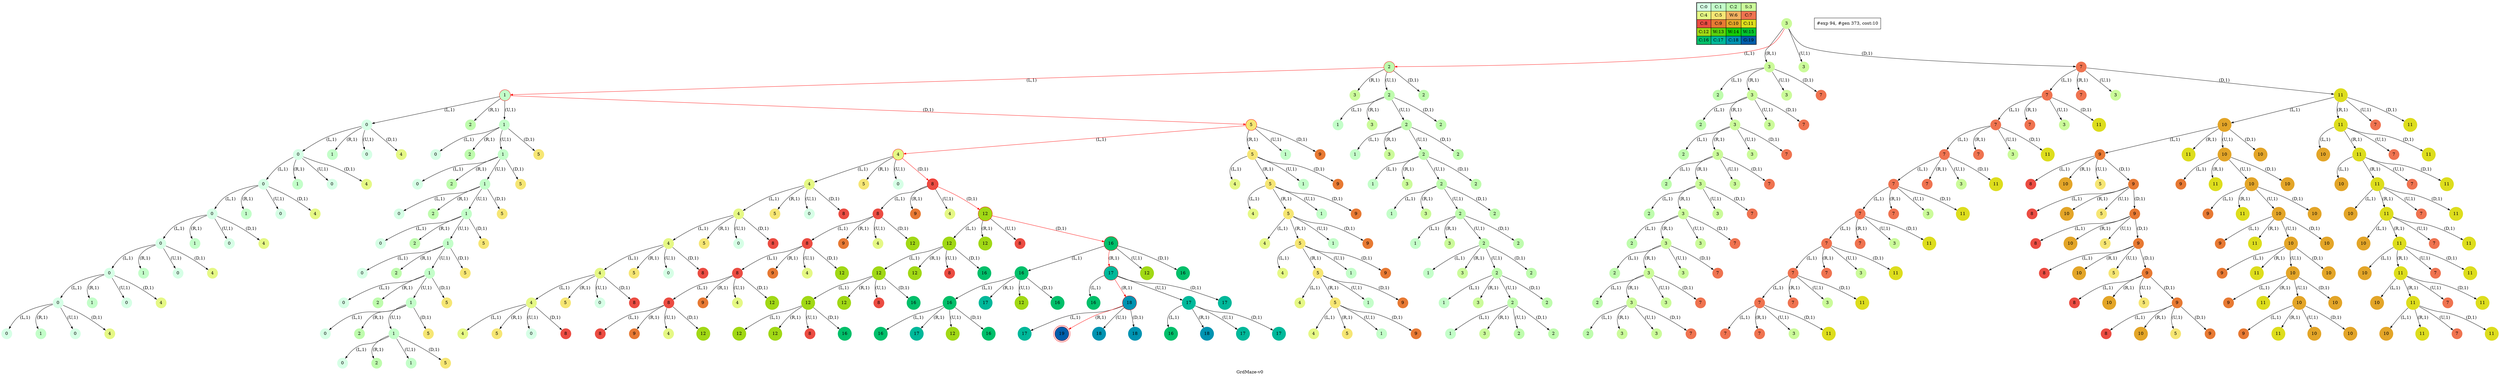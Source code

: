 digraph GrdMaze { label="GrdMaze-v0"
subgraph MAP {label=Map;map [shape=plaintext label=<<table border="1" cellpadding="5" cellspacing="0" cellborder="1"><tr><td bgcolor="0.39803922 0.15947579 0.99679532 1.        ">C:0</td><td bgcolor="0.35098039 0.23194764 0.99315867 1.        ">C:1</td><td bgcolor="0.29607843 0.31486959 0.98720184 1.        ">C:2</td><td bgcolor="0.24901961 0.38410575 0.98063477 1.        ">S:3</td></tr><tr><td bgcolor="0.19411765 0.46220388 0.97128103 1.        ">C:4</td><td bgcolor="0.14705882 0.52643216 0.96182564 1.        ">C:5</td><td bgcolor="0.09215686 0.59770746 0.94913494 1.        ">W:6</td><td bgcolor="0.0372549  0.66454018 0.93467977 1.        ">C:7</td></tr><tr><td bgcolor="0.00980392 0.71791192 0.92090552 1.        ">C:8</td><td bgcolor="0.06470588 0.77520398 0.9032472  1.        ">C:9</td><td bgcolor="0.11176471 0.81974048 0.88677369 1.        ">C:10</td><td bgcolor="0.16666667 0.8660254  0.8660254  1.        ">C:11</td></tr><tr><td bgcolor="0.21372549 0.9005867  0.84695821 1.        ">C:12</td><td bgcolor="0.26862745 0.93467977 0.82325295 1.        ">W:13</td><td bgcolor="0.32352941 0.96182564 0.79801723 1.        ">W:14</td><td bgcolor="0.37058824 0.97940977 0.77520398 1.        ">W:15</td></tr><tr><td bgcolor="0.4254902  0.99315867 0.74725253 1.        ">C:16</td><td bgcolor="0.47254902 0.99907048 0.72218645 1.        ">C:17</td><td bgcolor="0.52745098 0.99907048 0.69169844 1.        ">C:18</td><td bgcolor="0.5745098  0.99315867 0.66454018 1.        ">G:19</td></tr></table>>]} 
nodesep=1 ranksep=0.5 node [shape=circle] edge [arrowsize=0.7] 
"0_3" [label=3 style=filled color=white  fillcolor="0.24901961 0.38410575 0.98063477 1.        "]; 
"0_3.2-0" [label=2 style=filled color=white  fillcolor="0.29607843 0.31486959 0.98720184 1.        "color=red ];   "0_3" -> "0_3.2-0" [label="(L,1)" color=red ];  
"0_3.3-1" [label=3 style=filled color=white  fillcolor="0.24901961 0.38410575 0.98063477 1.        "];  "0_3" -> "0_3.3-1" [label="(R,1)" ]; 
"0_3.3-2" [label=3 style=filled color=white  fillcolor="0.24901961 0.38410575 0.98063477 1.        "];  "0_3" -> "0_3.3-2" [label="(U,1)" ]; 
"0_3.7-3" [label=7 style=filled color=white  fillcolor="0.0372549  0.66454018 0.93467977 1.        "];  "0_3" -> "0_3.7-3" [label="(D,1)" ]; 
"0_3.2.1-0" [label=1 style=filled color=white  fillcolor="0.35098039 0.23194764 0.99315867 1.        "color=red ];   "0_3.2-0" -> "0_3.2.1-0" [label="(L,1)" color=red ];  
"0_3.2.3-1" [label=3 style=filled color=white  fillcolor="0.24901961 0.38410575 0.98063477 1.        "];  "0_3.2-0" -> "0_3.2.3-1" [label="(R,1)" ]; 
"0_3.2.2-2" [label=2 style=filled color=white  fillcolor="0.29607843 0.31486959 0.98720184 1.        "];  "0_3.2-0" -> "0_3.2.2-2" [label="(U,1)" ]; 
"0_3.2.2-3" [label=2 style=filled color=white  fillcolor="0.29607843 0.31486959 0.98720184 1.        "];  "0_3.2-0" -> "0_3.2.2-3" [label="(D,1)" ]; 
"0_3.3.2-0" [label=2 style=filled color=white  fillcolor="0.29607843 0.31486959 0.98720184 1.        "];  "0_3.3-1" -> "0_3.3.2-0" [label="(L,1)" ]; 
"0_3.3.3-1" [label=3 style=filled color=white  fillcolor="0.24901961 0.38410575 0.98063477 1.        "];  "0_3.3-1" -> "0_3.3.3-1" [label="(R,1)" ]; 
"0_3.3.3-2" [label=3 style=filled color=white  fillcolor="0.24901961 0.38410575 0.98063477 1.        "];  "0_3.3-1" -> "0_3.3.3-2" [label="(U,1)" ]; 
"0_3.3.7-3" [label=7 style=filled color=white  fillcolor="0.0372549  0.66454018 0.93467977 1.        "];  "0_3.3-1" -> "0_3.3.7-3" [label="(D,1)" ]; 
"0_3.7.7-0" [label=7 style=filled color=white  fillcolor="0.0372549  0.66454018 0.93467977 1.        "];  "0_3.7-3" -> "0_3.7.7-0" [label="(L,1)" ]; 
"0_3.7.7-1" [label=7 style=filled color=white  fillcolor="0.0372549  0.66454018 0.93467977 1.        "];  "0_3.7-3" -> "0_3.7.7-1" [label="(R,1)" ]; 
"0_3.7.3-2" [label=3 style=filled color=white  fillcolor="0.24901961 0.38410575 0.98063477 1.        "];  "0_3.7-3" -> "0_3.7.3-2" [label="(U,1)" ]; 
"0_3.7.11-3" [label=11 style=filled color=white  fillcolor="0.16666667 0.8660254  0.8660254  1.        "];  "0_3.7-3" -> "0_3.7.11-3" [label="(D,1)" ]; 
"0_3.2.1.0-0" [label=0 style=filled color=white  fillcolor="0.39803922 0.15947579 0.99679532 1.        "];  "0_3.2.1-0" -> "0_3.2.1.0-0" [label="(L,1)" ]; 
"0_3.2.1.2-1" [label=2 style=filled color=white  fillcolor="0.29607843 0.31486959 0.98720184 1.        "];  "0_3.2.1-0" -> "0_3.2.1.2-1" [label="(R,1)" ]; 
"0_3.2.1.1-2" [label=1 style=filled color=white  fillcolor="0.35098039 0.23194764 0.99315867 1.        "];  "0_3.2.1-0" -> "0_3.2.1.1-2" [label="(U,1)" ]; 
"0_3.2.1.5-3" [label=5 style=filled color=white  fillcolor="0.14705882 0.52643216 0.96182564 1.        "color=red ];   "0_3.2.1-0" -> "0_3.2.1.5-3" [label="(D,1)" color=red ];  
"0_3.3.3.2-0" [label=2 style=filled color=white  fillcolor="0.29607843 0.31486959 0.98720184 1.        "];  "0_3.3.3-1" -> "0_3.3.3.2-0" [label="(L,1)" ]; 
"0_3.3.3.3-1" [label=3 style=filled color=white  fillcolor="0.24901961 0.38410575 0.98063477 1.        "];  "0_3.3.3-1" -> "0_3.3.3.3-1" [label="(R,1)" ]; 
"0_3.3.3.3-2" [label=3 style=filled color=white  fillcolor="0.24901961 0.38410575 0.98063477 1.        "];  "0_3.3.3-1" -> "0_3.3.3.3-2" [label="(U,1)" ]; 
"0_3.3.3.7-3" [label=7 style=filled color=white  fillcolor="0.0372549  0.66454018 0.93467977 1.        "];  "0_3.3.3-1" -> "0_3.3.3.7-3" [label="(D,1)" ]; 
"0_3.7.11.10-0" [label=10 style=filled color=white  fillcolor="0.11176471 0.81974048 0.88677369 1.        "];  "0_3.7.11-3" -> "0_3.7.11.10-0" [label="(L,1)" ]; 
"0_3.7.11.11-1" [label=11 style=filled color=white  fillcolor="0.16666667 0.8660254  0.8660254  1.        "];  "0_3.7.11-3" -> "0_3.7.11.11-1" [label="(R,1)" ]; 
"0_3.7.11.7-2" [label=7 style=filled color=white  fillcolor="0.0372549  0.66454018 0.93467977 1.        "];  "0_3.7.11-3" -> "0_3.7.11.7-2" [label="(U,1)" ]; 
"0_3.7.11.11-3" [label=11 style=filled color=white  fillcolor="0.16666667 0.8660254  0.8660254  1.        "];  "0_3.7.11-3" -> "0_3.7.11.11-3" [label="(D,1)" ]; 
"0_3.2.2.1-0" [label=1 style=filled color=white  fillcolor="0.35098039 0.23194764 0.99315867 1.        "];  "0_3.2.2-2" -> "0_3.2.2.1-0" [label="(L,1)" ]; 
"0_3.2.2.3-1" [label=3 style=filled color=white  fillcolor="0.24901961 0.38410575 0.98063477 1.        "];  "0_3.2.2-2" -> "0_3.2.2.3-1" [label="(R,1)" ]; 
"0_3.2.2.2-2" [label=2 style=filled color=white  fillcolor="0.29607843 0.31486959 0.98720184 1.        "];  "0_3.2.2-2" -> "0_3.2.2.2-2" [label="(U,1)" ]; 
"0_3.2.2.2-3" [label=2 style=filled color=white  fillcolor="0.29607843 0.31486959 0.98720184 1.        "];  "0_3.2.2-2" -> "0_3.2.2.2-3" [label="(D,1)" ]; 
"0_3.7.7.7-0" [label=7 style=filled color=white  fillcolor="0.0372549  0.66454018 0.93467977 1.        "];  "0_3.7.7-0" -> "0_3.7.7.7-0" [label="(L,1)" ]; 
"0_3.7.7.7-1" [label=7 style=filled color=white  fillcolor="0.0372549  0.66454018 0.93467977 1.        "];  "0_3.7.7-0" -> "0_3.7.7.7-1" [label="(R,1)" ]; 
"0_3.7.7.3-2" [label=3 style=filled color=white  fillcolor="0.24901961 0.38410575 0.98063477 1.        "];  "0_3.7.7-0" -> "0_3.7.7.3-2" [label="(U,1)" ]; 
"0_3.7.7.11-3" [label=11 style=filled color=white  fillcolor="0.16666667 0.8660254  0.8660254  1.        "];  "0_3.7.7-0" -> "0_3.7.7.11-3" [label="(D,1)" ]; 
"0_3.2.1.1.0-0" [label=0 style=filled color=white  fillcolor="0.39803922 0.15947579 0.99679532 1.        "];  "0_3.2.1.1-2" -> "0_3.2.1.1.0-0" [label="(L,1)" ]; 
"0_3.2.1.1.2-1" [label=2 style=filled color=white  fillcolor="0.29607843 0.31486959 0.98720184 1.        "];  "0_3.2.1.1-2" -> "0_3.2.1.1.2-1" [label="(R,1)" ]; 
"0_3.2.1.1.1-2" [label=1 style=filled color=white  fillcolor="0.35098039 0.23194764 0.99315867 1.        "];  "0_3.2.1.1-2" -> "0_3.2.1.1.1-2" [label="(U,1)" ]; 
"0_3.2.1.1.5-3" [label=5 style=filled color=white  fillcolor="0.14705882 0.52643216 0.96182564 1.        "];  "0_3.2.1.1-2" -> "0_3.2.1.1.5-3" [label="(D,1)" ]; 
"0_3.7.11.10.9-0" [label=9 style=filled color=white  fillcolor="0.06470588 0.77520398 0.9032472  1.        "];  "0_3.7.11.10-0" -> "0_3.7.11.10.9-0" [label="(L,1)" ]; 
"0_3.7.11.10.11-1" [label=11 style=filled color=white  fillcolor="0.16666667 0.8660254  0.8660254  1.        "];  "0_3.7.11.10-0" -> "0_3.7.11.10.11-1" [label="(R,1)" ]; 
"0_3.7.11.10.10-2" [label=10 style=filled color=white  fillcolor="0.11176471 0.81974048 0.88677369 1.        "];  "0_3.7.11.10-0" -> "0_3.7.11.10.10-2" [label="(U,1)" ]; 
"0_3.7.11.10.10-3" [label=10 style=filled color=white  fillcolor="0.11176471 0.81974048 0.88677369 1.        "];  "0_3.7.11.10-0" -> "0_3.7.11.10.10-3" [label="(D,1)" ]; 
"0_3.2.2.2.1-0" [label=1 style=filled color=white  fillcolor="0.35098039 0.23194764 0.99315867 1.        "];  "0_3.2.2.2-2" -> "0_3.2.2.2.1-0" [label="(L,1)" ]; 
"0_3.2.2.2.3-1" [label=3 style=filled color=white  fillcolor="0.24901961 0.38410575 0.98063477 1.        "];  "0_3.2.2.2-2" -> "0_3.2.2.2.3-1" [label="(R,1)" ]; 
"0_3.2.2.2.2-2" [label=2 style=filled color=white  fillcolor="0.29607843 0.31486959 0.98720184 1.        "];  "0_3.2.2.2-2" -> "0_3.2.2.2.2-2" [label="(U,1)" ]; 
"0_3.2.2.2.2-3" [label=2 style=filled color=white  fillcolor="0.29607843 0.31486959 0.98720184 1.        "];  "0_3.2.2.2-2" -> "0_3.2.2.2.2-3" [label="(D,1)" ]; 
"0_3.7.7.7.7-0" [label=7 style=filled color=white  fillcolor="0.0372549  0.66454018 0.93467977 1.        "];  "0_3.7.7.7-0" -> "0_3.7.7.7.7-0" [label="(L,1)" ]; 
"0_3.7.7.7.7-1" [label=7 style=filled color=white  fillcolor="0.0372549  0.66454018 0.93467977 1.        "];  "0_3.7.7.7-0" -> "0_3.7.7.7.7-1" [label="(R,1)" ]; 
"0_3.7.7.7.3-2" [label=3 style=filled color=white  fillcolor="0.24901961 0.38410575 0.98063477 1.        "];  "0_3.7.7.7-0" -> "0_3.7.7.7.3-2" [label="(U,1)" ]; 
"0_3.7.7.7.11-3" [label=11 style=filled color=white  fillcolor="0.16666667 0.8660254  0.8660254  1.        "];  "0_3.7.7.7-0" -> "0_3.7.7.7.11-3" [label="(D,1)" ]; 
"0_3.2.1.5.4-0" [label=4 style=filled color=white  fillcolor="0.19411765 0.46220388 0.97128103 1.        "color=red ];   "0_3.2.1.5-3" -> "0_3.2.1.5.4-0" [label="(L,1)" color=red ];  
"0_3.2.1.5.5-1" [label=5 style=filled color=white  fillcolor="0.14705882 0.52643216 0.96182564 1.        "];  "0_3.2.1.5-3" -> "0_3.2.1.5.5-1" [label="(R,1)" ]; 
"0_3.2.1.5.1-2" [label=1 style=filled color=white  fillcolor="0.35098039 0.23194764 0.99315867 1.        "];  "0_3.2.1.5-3" -> "0_3.2.1.5.1-2" [label="(U,1)" ]; 
"0_3.2.1.5.9-3" [label=9 style=filled color=white  fillcolor="0.06470588 0.77520398 0.9032472  1.        "];  "0_3.2.1.5-3" -> "0_3.2.1.5.9-3" [label="(D,1)" ]; 
"0_3.2.1.0.0-0" [label=0 style=filled color=white  fillcolor="0.39803922 0.15947579 0.99679532 1.        "];  "0_3.2.1.0-0" -> "0_3.2.1.0.0-0" [label="(L,1)" ]; 
"0_3.2.1.0.1-1" [label=1 style=filled color=white  fillcolor="0.35098039 0.23194764 0.99315867 1.        "];  "0_3.2.1.0-0" -> "0_3.2.1.0.1-1" [label="(R,1)" ]; 
"0_3.2.1.0.0-2" [label=0 style=filled color=white  fillcolor="0.39803922 0.15947579 0.99679532 1.        "];  "0_3.2.1.0-0" -> "0_3.2.1.0.0-2" [label="(U,1)" ]; 
"0_3.2.1.0.4-3" [label=4 style=filled color=white  fillcolor="0.19411765 0.46220388 0.97128103 1.        "];  "0_3.2.1.0-0" -> "0_3.2.1.0.4-3" [label="(D,1)" ]; 
"0_3.7.11.11.10-0" [label=10 style=filled color=white  fillcolor="0.11176471 0.81974048 0.88677369 1.        "];  "0_3.7.11.11-1" -> "0_3.7.11.11.10-0" [label="(L,1)" ]; 
"0_3.7.11.11.11-1" [label=11 style=filled color=white  fillcolor="0.16666667 0.8660254  0.8660254  1.        "];  "0_3.7.11.11-1" -> "0_3.7.11.11.11-1" [label="(R,1)" ]; 
"0_3.7.11.11.7-2" [label=7 style=filled color=white  fillcolor="0.0372549  0.66454018 0.93467977 1.        "];  "0_3.7.11.11-1" -> "0_3.7.11.11.7-2" [label="(U,1)" ]; 
"0_3.7.11.11.11-3" [label=11 style=filled color=white  fillcolor="0.16666667 0.8660254  0.8660254  1.        "];  "0_3.7.11.11-1" -> "0_3.7.11.11.11-3" [label="(D,1)" ]; 
"0_3.3.3.3.2-0" [label=2 style=filled color=white  fillcolor="0.29607843 0.31486959 0.98720184 1.        "];  "0_3.3.3.3-1" -> "0_3.3.3.3.2-0" [label="(L,1)" ]; 
"0_3.3.3.3.3-1" [label=3 style=filled color=white  fillcolor="0.24901961 0.38410575 0.98063477 1.        "];  "0_3.3.3.3-1" -> "0_3.3.3.3.3-1" [label="(R,1)" ]; 
"0_3.3.3.3.3-2" [label=3 style=filled color=white  fillcolor="0.24901961 0.38410575 0.98063477 1.        "];  "0_3.3.3.3-1" -> "0_3.3.3.3.3-2" [label="(U,1)" ]; 
"0_3.3.3.3.7-3" [label=7 style=filled color=white  fillcolor="0.0372549  0.66454018 0.93467977 1.        "];  "0_3.3.3.3-1" -> "0_3.3.3.3.7-3" [label="(D,1)" ]; 
"0_3.2.1.1.1.0-0" [label=0 style=filled color=white  fillcolor="0.39803922 0.15947579 0.99679532 1.        "];  "0_3.2.1.1.1-2" -> "0_3.2.1.1.1.0-0" [label="(L,1)" ]; 
"0_3.2.1.1.1.2-1" [label=2 style=filled color=white  fillcolor="0.29607843 0.31486959 0.98720184 1.        "];  "0_3.2.1.1.1-2" -> "0_3.2.1.1.1.2-1" [label="(R,1)" ]; 
"0_3.2.1.1.1.1-2" [label=1 style=filled color=white  fillcolor="0.35098039 0.23194764 0.99315867 1.        "];  "0_3.2.1.1.1-2" -> "0_3.2.1.1.1.1-2" [label="(U,1)" ]; 
"0_3.2.1.1.1.5-3" [label=5 style=filled color=white  fillcolor="0.14705882 0.52643216 0.96182564 1.        "];  "0_3.2.1.1.1-2" -> "0_3.2.1.1.1.5-3" [label="(D,1)" ]; 
"0_3.2.2.2.2.1-0" [label=1 style=filled color=white  fillcolor="0.35098039 0.23194764 0.99315867 1.        "];  "0_3.2.2.2.2-2" -> "0_3.2.2.2.2.1-0" [label="(L,1)" ]; 
"0_3.2.2.2.2.3-1" [label=3 style=filled color=white  fillcolor="0.24901961 0.38410575 0.98063477 1.        "];  "0_3.2.2.2.2-2" -> "0_3.2.2.2.2.3-1" [label="(R,1)" ]; 
"0_3.2.2.2.2.2-2" [label=2 style=filled color=white  fillcolor="0.29607843 0.31486959 0.98720184 1.        "];  "0_3.2.2.2.2-2" -> "0_3.2.2.2.2.2-2" [label="(U,1)" ]; 
"0_3.2.2.2.2.2-3" [label=2 style=filled color=white  fillcolor="0.29607843 0.31486959 0.98720184 1.        "];  "0_3.2.2.2.2-2" -> "0_3.2.2.2.2.2-3" [label="(D,1)" ]; 
"0_3.7.11.11.11.10-0" [label=10 style=filled color=white  fillcolor="0.11176471 0.81974048 0.88677369 1.        "];  "0_3.7.11.11.11-1" -> "0_3.7.11.11.11.10-0" [label="(L,1)" ]; 
"0_3.7.11.11.11.11-1" [label=11 style=filled color=white  fillcolor="0.16666667 0.8660254  0.8660254  1.        "];  "0_3.7.11.11.11-1" -> "0_3.7.11.11.11.11-1" [label="(R,1)" ]; 
"0_3.7.11.11.11.7-2" [label=7 style=filled color=white  fillcolor="0.0372549  0.66454018 0.93467977 1.        "];  "0_3.7.11.11.11-1" -> "0_3.7.11.11.11.7-2" [label="(U,1)" ]; 
"0_3.7.11.11.11.11-3" [label=11 style=filled color=white  fillcolor="0.16666667 0.8660254  0.8660254  1.        "];  "0_3.7.11.11.11-1" -> "0_3.7.11.11.11.11-3" [label="(D,1)" ]; 
"0_3.3.3.3.3.2-0" [label=2 style=filled color=white  fillcolor="0.29607843 0.31486959 0.98720184 1.        "];  "0_3.3.3.3.3-1" -> "0_3.3.3.3.3.2-0" [label="(L,1)" ]; 
"0_3.3.3.3.3.3-1" [label=3 style=filled color=white  fillcolor="0.24901961 0.38410575 0.98063477 1.        "];  "0_3.3.3.3.3-1" -> "0_3.3.3.3.3.3-1" [label="(R,1)" ]; 
"0_3.3.3.3.3.3-2" [label=3 style=filled color=white  fillcolor="0.24901961 0.38410575 0.98063477 1.        "];  "0_3.3.3.3.3-1" -> "0_3.3.3.3.3.3-2" [label="(U,1)" ]; 
"0_3.3.3.3.3.7-3" [label=7 style=filled color=white  fillcolor="0.0372549  0.66454018 0.93467977 1.        "];  "0_3.3.3.3.3-1" -> "0_3.3.3.3.3.7-3" [label="(D,1)" ]; 
"0_3.7.11.10.10.9-0" [label=9 style=filled color=white  fillcolor="0.06470588 0.77520398 0.9032472  1.        "];  "0_3.7.11.10.10-2" -> "0_3.7.11.10.10.9-0" [label="(L,1)" ]; 
"0_3.7.11.10.10.11-1" [label=11 style=filled color=white  fillcolor="0.16666667 0.8660254  0.8660254  1.        "];  "0_3.7.11.10.10-2" -> "0_3.7.11.10.10.11-1" [label="(R,1)" ]; 
"0_3.7.11.10.10.10-2" [label=10 style=filled color=white  fillcolor="0.11176471 0.81974048 0.88677369 1.        "];  "0_3.7.11.10.10-2" -> "0_3.7.11.10.10.10-2" [label="(U,1)" ]; 
"0_3.7.11.10.10.10-3" [label=10 style=filled color=white  fillcolor="0.11176471 0.81974048 0.88677369 1.        "];  "0_3.7.11.10.10-2" -> "0_3.7.11.10.10.10-3" [label="(D,1)" ]; 
"0_3.7.7.7.7.7-0" [label=7 style=filled color=white  fillcolor="0.0372549  0.66454018 0.93467977 1.        "];  "0_3.7.7.7.7-0" -> "0_3.7.7.7.7.7-0" [label="(L,1)" ]; 
"0_3.7.7.7.7.7-1" [label=7 style=filled color=white  fillcolor="0.0372549  0.66454018 0.93467977 1.        "];  "0_3.7.7.7.7-0" -> "0_3.7.7.7.7.7-1" [label="(R,1)" ]; 
"0_3.7.7.7.7.3-2" [label=3 style=filled color=white  fillcolor="0.24901961 0.38410575 0.98063477 1.        "];  "0_3.7.7.7.7-0" -> "0_3.7.7.7.7.3-2" [label="(U,1)" ]; 
"0_3.7.7.7.7.11-3" [label=11 style=filled color=white  fillcolor="0.16666667 0.8660254  0.8660254  1.        "];  "0_3.7.7.7.7-0" -> "0_3.7.7.7.7.11-3" [label="(D,1)" ]; 
"0_3.2.1.0.0.0-0" [label=0 style=filled color=white  fillcolor="0.39803922 0.15947579 0.99679532 1.        "];  "0_3.2.1.0.0-0" -> "0_3.2.1.0.0.0-0" [label="(L,1)" ]; 
"0_3.2.1.0.0.1-1" [label=1 style=filled color=white  fillcolor="0.35098039 0.23194764 0.99315867 1.        "];  "0_3.2.1.0.0-0" -> "0_3.2.1.0.0.1-1" [label="(R,1)" ]; 
"0_3.2.1.0.0.0-2" [label=0 style=filled color=white  fillcolor="0.39803922 0.15947579 0.99679532 1.        "];  "0_3.2.1.0.0-0" -> "0_3.2.1.0.0.0-2" [label="(U,1)" ]; 
"0_3.2.1.0.0.4-3" [label=4 style=filled color=white  fillcolor="0.19411765 0.46220388 0.97128103 1.        "];  "0_3.2.1.0.0-0" -> "0_3.2.1.0.0.4-3" [label="(D,1)" ]; 
"0_3.2.1.5.4.4-0" [label=4 style=filled color=white  fillcolor="0.19411765 0.46220388 0.97128103 1.        "];  "0_3.2.1.5.4-0" -> "0_3.2.1.5.4.4-0" [label="(L,1)" ]; 
"0_3.2.1.5.4.5-1" [label=5 style=filled color=white  fillcolor="0.14705882 0.52643216 0.96182564 1.        "];  "0_3.2.1.5.4-0" -> "0_3.2.1.5.4.5-1" [label="(R,1)" ]; 
"0_3.2.1.5.4.0-2" [label=0 style=filled color=white  fillcolor="0.39803922 0.15947579 0.99679532 1.        "];  "0_3.2.1.5.4-0" -> "0_3.2.1.5.4.0-2" [label="(U,1)" ]; 
"0_3.2.1.5.4.8-3" [label=8 style=filled color=white  fillcolor="0.00980392 0.71791192 0.92090552 1.        "color=red ];   "0_3.2.1.5.4-0" -> "0_3.2.1.5.4.8-3" [label="(D,1)" color=red ];  
"0_3.2.1.5.5.4-0" [label=4 style=filled color=white  fillcolor="0.19411765 0.46220388 0.97128103 1.        "];  "0_3.2.1.5.5-1" -> "0_3.2.1.5.5.4-0" [label="(L,1)" ]; 
"0_3.2.1.5.5.5-1" [label=5 style=filled color=white  fillcolor="0.14705882 0.52643216 0.96182564 1.        "];  "0_3.2.1.5.5-1" -> "0_3.2.1.5.5.5-1" [label="(R,1)" ]; 
"0_3.2.1.5.5.1-2" [label=1 style=filled color=white  fillcolor="0.35098039 0.23194764 0.99315867 1.        "];  "0_3.2.1.5.5-1" -> "0_3.2.1.5.5.1-2" [label="(U,1)" ]; 
"0_3.2.1.5.5.9-3" [label=9 style=filled color=white  fillcolor="0.06470588 0.77520398 0.9032472  1.        "];  "0_3.2.1.5.5-1" -> "0_3.2.1.5.5.9-3" [label="(D,1)" ]; 
"0_3.7.11.10.9.8-0" [label=8 style=filled color=white  fillcolor="0.00980392 0.71791192 0.92090552 1.        "];  "0_3.7.11.10.9-0" -> "0_3.7.11.10.9.8-0" [label="(L,1)" ]; 
"0_3.7.11.10.9.10-1" [label=10 style=filled color=white  fillcolor="0.11176471 0.81974048 0.88677369 1.        "];  "0_3.7.11.10.9-0" -> "0_3.7.11.10.9.10-1" [label="(R,1)" ]; 
"0_3.7.11.10.9.5-2" [label=5 style=filled color=white  fillcolor="0.14705882 0.52643216 0.96182564 1.        "];  "0_3.7.11.10.9-0" -> "0_3.7.11.10.9.5-2" [label="(U,1)" ]; 
"0_3.7.11.10.9.9-3" [label=9 style=filled color=white  fillcolor="0.06470588 0.77520398 0.9032472  1.        "];  "0_3.7.11.10.9-0" -> "0_3.7.11.10.9.9-3" [label="(D,1)" ]; 
"0_3.2.1.1.1.1.0-0" [label=0 style=filled color=white  fillcolor="0.39803922 0.15947579 0.99679532 1.        "];  "0_3.2.1.1.1.1-2" -> "0_3.2.1.1.1.1.0-0" [label="(L,1)" ]; 
"0_3.2.1.1.1.1.2-1" [label=2 style=filled color=white  fillcolor="0.29607843 0.31486959 0.98720184 1.        "];  "0_3.2.1.1.1.1-2" -> "0_3.2.1.1.1.1.2-1" [label="(R,1)" ]; 
"0_3.2.1.1.1.1.1-2" [label=1 style=filled color=white  fillcolor="0.35098039 0.23194764 0.99315867 1.        "];  "0_3.2.1.1.1.1-2" -> "0_3.2.1.1.1.1.1-2" [label="(U,1)" ]; 
"0_3.2.1.1.1.1.5-3" [label=5 style=filled color=white  fillcolor="0.14705882 0.52643216 0.96182564 1.        "];  "0_3.2.1.1.1.1-2" -> "0_3.2.1.1.1.1.5-3" [label="(D,1)" ]; 
"0_3.7.11.11.11.11.10-0" [label=10 style=filled color=white  fillcolor="0.11176471 0.81974048 0.88677369 1.        "];  "0_3.7.11.11.11.11-1" -> "0_3.7.11.11.11.11.10-0" [label="(L,1)" ]; 
"0_3.7.11.11.11.11.11-1" [label=11 style=filled color=white  fillcolor="0.16666667 0.8660254  0.8660254  1.        "];  "0_3.7.11.11.11.11-1" -> "0_3.7.11.11.11.11.11-1" [label="(R,1)" ]; 
"0_3.7.11.11.11.11.7-2" [label=7 style=filled color=white  fillcolor="0.0372549  0.66454018 0.93467977 1.        "];  "0_3.7.11.11.11.11-1" -> "0_3.7.11.11.11.11.7-2" [label="(U,1)" ]; 
"0_3.7.11.11.11.11.11-3" [label=11 style=filled color=white  fillcolor="0.16666667 0.8660254  0.8660254  1.        "];  "0_3.7.11.11.11.11-1" -> "0_3.7.11.11.11.11.11-3" [label="(D,1)" ]; 
"0_3.2.1.5.5.5.4-0" [label=4 style=filled color=white  fillcolor="0.19411765 0.46220388 0.97128103 1.        "];  "0_3.2.1.5.5.5-1" -> "0_3.2.1.5.5.5.4-0" [label="(L,1)" ]; 
"0_3.2.1.5.5.5.5-1" [label=5 style=filled color=white  fillcolor="0.14705882 0.52643216 0.96182564 1.        "];  "0_3.2.1.5.5.5-1" -> "0_3.2.1.5.5.5.5-1" [label="(R,1)" ]; 
"0_3.2.1.5.5.5.1-2" [label=1 style=filled color=white  fillcolor="0.35098039 0.23194764 0.99315867 1.        "];  "0_3.2.1.5.5.5-1" -> "0_3.2.1.5.5.5.1-2" [label="(U,1)" ]; 
"0_3.2.1.5.5.5.9-3" [label=9 style=filled color=white  fillcolor="0.06470588 0.77520398 0.9032472  1.        "];  "0_3.2.1.5.5.5-1" -> "0_3.2.1.5.5.5.9-3" [label="(D,1)" ]; 
"0_3.7.11.10.9.9.8-0" [label=8 style=filled color=white  fillcolor="0.00980392 0.71791192 0.92090552 1.        "];  "0_3.7.11.10.9.9-3" -> "0_3.7.11.10.9.9.8-0" [label="(L,1)" ]; 
"0_3.7.11.10.9.9.10-1" [label=10 style=filled color=white  fillcolor="0.11176471 0.81974048 0.88677369 1.        "];  "0_3.7.11.10.9.9-3" -> "0_3.7.11.10.9.9.10-1" [label="(R,1)" ]; 
"0_3.7.11.10.9.9.5-2" [label=5 style=filled color=white  fillcolor="0.14705882 0.52643216 0.96182564 1.        "];  "0_3.7.11.10.9.9-3" -> "0_3.7.11.10.9.9.5-2" [label="(U,1)" ]; 
"0_3.7.11.10.9.9.9-3" [label=9 style=filled color=white  fillcolor="0.06470588 0.77520398 0.9032472  1.        "];  "0_3.7.11.10.9.9-3" -> "0_3.7.11.10.9.9.9-3" [label="(D,1)" ]; 
"0_3.2.2.2.2.2.1-0" [label=1 style=filled color=white  fillcolor="0.35098039 0.23194764 0.99315867 1.        "];  "0_3.2.2.2.2.2-2" -> "0_3.2.2.2.2.2.1-0" [label="(L,1)" ]; 
"0_3.2.2.2.2.2.3-1" [label=3 style=filled color=white  fillcolor="0.24901961 0.38410575 0.98063477 1.        "];  "0_3.2.2.2.2.2-2" -> "0_3.2.2.2.2.2.3-1" [label="(R,1)" ]; 
"0_3.2.2.2.2.2.2-2" [label=2 style=filled color=white  fillcolor="0.29607843 0.31486959 0.98720184 1.        "];  "0_3.2.2.2.2.2-2" -> "0_3.2.2.2.2.2.2-2" [label="(U,1)" ]; 
"0_3.2.2.2.2.2.2-3" [label=2 style=filled color=white  fillcolor="0.29607843 0.31486959 0.98720184 1.        "];  "0_3.2.2.2.2.2-2" -> "0_3.2.2.2.2.2.2-3" [label="(D,1)" ]; 
"0_3.3.3.3.3.3.2-0" [label=2 style=filled color=white  fillcolor="0.29607843 0.31486959 0.98720184 1.        "];  "0_3.3.3.3.3.3-1" -> "0_3.3.3.3.3.3.2-0" [label="(L,1)" ]; 
"0_3.3.3.3.3.3.3-1" [label=3 style=filled color=white  fillcolor="0.24901961 0.38410575 0.98063477 1.        "];  "0_3.3.3.3.3.3-1" -> "0_3.3.3.3.3.3.3-1" [label="(R,1)" ]; 
"0_3.3.3.3.3.3.3-2" [label=3 style=filled color=white  fillcolor="0.24901961 0.38410575 0.98063477 1.        "];  "0_3.3.3.3.3.3-1" -> "0_3.3.3.3.3.3.3-2" [label="(U,1)" ]; 
"0_3.3.3.3.3.3.7-3" [label=7 style=filled color=white  fillcolor="0.0372549  0.66454018 0.93467977 1.        "];  "0_3.3.3.3.3.3-1" -> "0_3.3.3.3.3.3.7-3" [label="(D,1)" ]; 
"0_3.2.1.5.4.4.4-0" [label=4 style=filled color=white  fillcolor="0.19411765 0.46220388 0.97128103 1.        "];  "0_3.2.1.5.4.4-0" -> "0_3.2.1.5.4.4.4-0" [label="(L,1)" ]; 
"0_3.2.1.5.4.4.5-1" [label=5 style=filled color=white  fillcolor="0.14705882 0.52643216 0.96182564 1.        "];  "0_3.2.1.5.4.4-0" -> "0_3.2.1.5.4.4.5-1" [label="(R,1)" ]; 
"0_3.2.1.5.4.4.0-2" [label=0 style=filled color=white  fillcolor="0.39803922 0.15947579 0.99679532 1.        "];  "0_3.2.1.5.4.4-0" -> "0_3.2.1.5.4.4.0-2" [label="(U,1)" ]; 
"0_3.2.1.5.4.4.8-3" [label=8 style=filled color=white  fillcolor="0.00980392 0.71791192 0.92090552 1.        "];  "0_3.2.1.5.4.4-0" -> "0_3.2.1.5.4.4.8-3" [label="(D,1)" ]; 
"0_3.2.1.5.4.8.8-0" [label=8 style=filled color=white  fillcolor="0.00980392 0.71791192 0.92090552 1.        "];  "0_3.2.1.5.4.8-3" -> "0_3.2.1.5.4.8.8-0" [label="(L,1)" ]; 
"0_3.2.1.5.4.8.9-1" [label=9 style=filled color=white  fillcolor="0.06470588 0.77520398 0.9032472  1.        "];  "0_3.2.1.5.4.8-3" -> "0_3.2.1.5.4.8.9-1" [label="(R,1)" ]; 
"0_3.2.1.5.4.8.4-2" [label=4 style=filled color=white  fillcolor="0.19411765 0.46220388 0.97128103 1.        "];  "0_3.2.1.5.4.8-3" -> "0_3.2.1.5.4.8.4-2" [label="(U,1)" ]; 
"0_3.2.1.5.4.8.12-3" [label=12 style=filled color=white  fillcolor="0.21372549 0.9005867  0.84695821 1.        "color=red ];   "0_3.2.1.5.4.8-3" -> "0_3.2.1.5.4.8.12-3" [label="(D,1)" color=red ];  
"0_3.7.11.10.10.10.9-0" [label=9 style=filled color=white  fillcolor="0.06470588 0.77520398 0.9032472  1.        "];  "0_3.7.11.10.10.10-2" -> "0_3.7.11.10.10.10.9-0" [label="(L,1)" ]; 
"0_3.7.11.10.10.10.11-1" [label=11 style=filled color=white  fillcolor="0.16666667 0.8660254  0.8660254  1.        "];  "0_3.7.11.10.10.10-2" -> "0_3.7.11.10.10.10.11-1" [label="(R,1)" ]; 
"0_3.7.11.10.10.10.10-2" [label=10 style=filled color=white  fillcolor="0.11176471 0.81974048 0.88677369 1.        "];  "0_3.7.11.10.10.10-2" -> "0_3.7.11.10.10.10.10-2" [label="(U,1)" ]; 
"0_3.7.11.10.10.10.10-3" [label=10 style=filled color=white  fillcolor="0.11176471 0.81974048 0.88677369 1.        "];  "0_3.7.11.10.10.10-2" -> "0_3.7.11.10.10.10.10-3" [label="(D,1)" ]; 
"0_3.2.1.0.0.0.0-0" [label=0 style=filled color=white  fillcolor="0.39803922 0.15947579 0.99679532 1.        "];  "0_3.2.1.0.0.0-0" -> "0_3.2.1.0.0.0.0-0" [label="(L,1)" ]; 
"0_3.2.1.0.0.0.1-1" [label=1 style=filled color=white  fillcolor="0.35098039 0.23194764 0.99315867 1.        "];  "0_3.2.1.0.0.0-0" -> "0_3.2.1.0.0.0.1-1" [label="(R,1)" ]; 
"0_3.2.1.0.0.0.0-2" [label=0 style=filled color=white  fillcolor="0.39803922 0.15947579 0.99679532 1.        "];  "0_3.2.1.0.0.0-0" -> "0_3.2.1.0.0.0.0-2" [label="(U,1)" ]; 
"0_3.2.1.0.0.0.4-3" [label=4 style=filled color=white  fillcolor="0.19411765 0.46220388 0.97128103 1.        "];  "0_3.2.1.0.0.0-0" -> "0_3.2.1.0.0.0.4-3" [label="(D,1)" ]; 
"0_3.7.7.7.7.7.7-0" [label=7 style=filled color=white  fillcolor="0.0372549  0.66454018 0.93467977 1.        "];  "0_3.7.7.7.7.7-0" -> "0_3.7.7.7.7.7.7-0" [label="(L,1)" ]; 
"0_3.7.7.7.7.7.7-1" [label=7 style=filled color=white  fillcolor="0.0372549  0.66454018 0.93467977 1.        "];  "0_3.7.7.7.7.7-0" -> "0_3.7.7.7.7.7.7-1" [label="(R,1)" ]; 
"0_3.7.7.7.7.7.3-2" [label=3 style=filled color=white  fillcolor="0.24901961 0.38410575 0.98063477 1.        "];  "0_3.7.7.7.7.7-0" -> "0_3.7.7.7.7.7.3-2" [label="(U,1)" ]; 
"0_3.7.7.7.7.7.11-3" [label=11 style=filled color=white  fillcolor="0.16666667 0.8660254  0.8660254  1.        "];  "0_3.7.7.7.7.7-0" -> "0_3.7.7.7.7.7.11-3" [label="(D,1)" ]; 
"0_3.2.1.1.1.1.1.0-0" [label=0 style=filled color=white  fillcolor="0.39803922 0.15947579 0.99679532 1.        "];  "0_3.2.1.1.1.1.1-2" -> "0_3.2.1.1.1.1.1.0-0" [label="(L,1)" ]; 
"0_3.2.1.1.1.1.1.2-1" [label=2 style=filled color=white  fillcolor="0.29607843 0.31486959 0.98720184 1.        "];  "0_3.2.1.1.1.1.1-2" -> "0_3.2.1.1.1.1.1.2-1" [label="(R,1)" ]; 
"0_3.2.1.1.1.1.1.1-2" [label=1 style=filled color=white  fillcolor="0.35098039 0.23194764 0.99315867 1.        "];  "0_3.2.1.1.1.1.1-2" -> "0_3.2.1.1.1.1.1.1-2" [label="(U,1)" ]; 
"0_3.2.1.1.1.1.1.5-3" [label=5 style=filled color=white  fillcolor="0.14705882 0.52643216 0.96182564 1.        "];  "0_3.2.1.1.1.1.1-2" -> "0_3.2.1.1.1.1.1.5-3" [label="(D,1)" ]; 
"0_3.2.1.5.5.5.5.4-0" [label=4 style=filled color=white  fillcolor="0.19411765 0.46220388 0.97128103 1.        "];  "0_3.2.1.5.5.5.5-1" -> "0_3.2.1.5.5.5.5.4-0" [label="(L,1)" ]; 
"0_3.2.1.5.5.5.5.5-1" [label=5 style=filled color=white  fillcolor="0.14705882 0.52643216 0.96182564 1.        "];  "0_3.2.1.5.5.5.5-1" -> "0_3.2.1.5.5.5.5.5-1" [label="(R,1)" ]; 
"0_3.2.1.5.5.5.5.1-2" [label=1 style=filled color=white  fillcolor="0.35098039 0.23194764 0.99315867 1.        "];  "0_3.2.1.5.5.5.5-1" -> "0_3.2.1.5.5.5.5.1-2" [label="(U,1)" ]; 
"0_3.2.1.5.5.5.5.9-3" [label=9 style=filled color=white  fillcolor="0.06470588 0.77520398 0.9032472  1.        "];  "0_3.2.1.5.5.5.5-1" -> "0_3.2.1.5.5.5.5.9-3" [label="(D,1)" ]; 
"0_3.2.1.0.0.0.0.0-0" [label=0 style=filled color=white  fillcolor="0.39803922 0.15947579 0.99679532 1.        "];  "0_3.2.1.0.0.0.0-0" -> "0_3.2.1.0.0.0.0.0-0" [label="(L,1)" ]; 
"0_3.2.1.0.0.0.0.1-1" [label=1 style=filled color=white  fillcolor="0.35098039 0.23194764 0.99315867 1.        "];  "0_3.2.1.0.0.0.0-0" -> "0_3.2.1.0.0.0.0.1-1" [label="(R,1)" ]; 
"0_3.2.1.0.0.0.0.0-2" [label=0 style=filled color=white  fillcolor="0.39803922 0.15947579 0.99679532 1.        "];  "0_3.2.1.0.0.0.0-0" -> "0_3.2.1.0.0.0.0.0-2" [label="(U,1)" ]; 
"0_3.2.1.0.0.0.0.4-3" [label=4 style=filled color=white  fillcolor="0.19411765 0.46220388 0.97128103 1.        "];  "0_3.2.1.0.0.0.0-0" -> "0_3.2.1.0.0.0.0.4-3" [label="(D,1)" ]; 
"0_3.7.7.7.7.7.7.7-0" [label=7 style=filled color=white  fillcolor="0.0372549  0.66454018 0.93467977 1.        "];  "0_3.7.7.7.7.7.7-0" -> "0_3.7.7.7.7.7.7.7-0" [label="(L,1)" ]; 
"0_3.7.7.7.7.7.7.7-1" [label=7 style=filled color=white  fillcolor="0.0372549  0.66454018 0.93467977 1.        "];  "0_3.7.7.7.7.7.7-0" -> "0_3.7.7.7.7.7.7.7-1" [label="(R,1)" ]; 
"0_3.7.7.7.7.7.7.3-2" [label=3 style=filled color=white  fillcolor="0.24901961 0.38410575 0.98063477 1.        "];  "0_3.7.7.7.7.7.7-0" -> "0_3.7.7.7.7.7.7.3-2" [label="(U,1)" ]; 
"0_3.7.7.7.7.7.7.11-3" [label=11 style=filled color=white  fillcolor="0.16666667 0.8660254  0.8660254  1.        "];  "0_3.7.7.7.7.7.7-0" -> "0_3.7.7.7.7.7.7.11-3" [label="(D,1)" ]; 
"0_3.7.11.11.11.11.11.10-0" [label=10 style=filled color=white  fillcolor="0.11176471 0.81974048 0.88677369 1.        "];  "0_3.7.11.11.11.11.11-1" -> "0_3.7.11.11.11.11.11.10-0" [label="(L,1)" ]; 
"0_3.7.11.11.11.11.11.11-1" [label=11 style=filled color=white  fillcolor="0.16666667 0.8660254  0.8660254  1.        "];  "0_3.7.11.11.11.11.11-1" -> "0_3.7.11.11.11.11.11.11-1" [label="(R,1)" ]; 
"0_3.7.11.11.11.11.11.7-2" [label=7 style=filled color=white  fillcolor="0.0372549  0.66454018 0.93467977 1.        "];  "0_3.7.11.11.11.11.11-1" -> "0_3.7.11.11.11.11.11.7-2" [label="(U,1)" ]; 
"0_3.7.11.11.11.11.11.11-3" [label=11 style=filled color=white  fillcolor="0.16666667 0.8660254  0.8660254  1.        "];  "0_3.7.11.11.11.11.11-1" -> "0_3.7.11.11.11.11.11.11-3" [label="(D,1)" ]; 
"0_3.7.11.10.9.9.9.8-0" [label=8 style=filled color=white  fillcolor="0.00980392 0.71791192 0.92090552 1.        "];  "0_3.7.11.10.9.9.9-3" -> "0_3.7.11.10.9.9.9.8-0" [label="(L,1)" ]; 
"0_3.7.11.10.9.9.9.10-1" [label=10 style=filled color=white  fillcolor="0.11176471 0.81974048 0.88677369 1.        "];  "0_3.7.11.10.9.9.9-3" -> "0_3.7.11.10.9.9.9.10-1" [label="(R,1)" ]; 
"0_3.7.11.10.9.9.9.5-2" [label=5 style=filled color=white  fillcolor="0.14705882 0.52643216 0.96182564 1.        "];  "0_3.7.11.10.9.9.9-3" -> "0_3.7.11.10.9.9.9.5-2" [label="(U,1)" ]; 
"0_3.7.11.10.9.9.9.9-3" [label=9 style=filled color=white  fillcolor="0.06470588 0.77520398 0.9032472  1.        "];  "0_3.7.11.10.9.9.9-3" -> "0_3.7.11.10.9.9.9.9-3" [label="(D,1)" ]; 
"0_3.2.1.5.4.8.8.8-0" [label=8 style=filled color=white  fillcolor="0.00980392 0.71791192 0.92090552 1.        "];  "0_3.2.1.5.4.8.8-0" -> "0_3.2.1.5.4.8.8.8-0" [label="(L,1)" ]; 
"0_3.2.1.5.4.8.8.9-1" [label=9 style=filled color=white  fillcolor="0.06470588 0.77520398 0.9032472  1.        "];  "0_3.2.1.5.4.8.8-0" -> "0_3.2.1.5.4.8.8.9-1" [label="(R,1)" ]; 
"0_3.2.1.5.4.8.8.4-2" [label=4 style=filled color=white  fillcolor="0.19411765 0.46220388 0.97128103 1.        "];  "0_3.2.1.5.4.8.8-0" -> "0_3.2.1.5.4.8.8.4-2" [label="(U,1)" ]; 
"0_3.2.1.5.4.8.8.12-3" [label=12 style=filled color=white  fillcolor="0.21372549 0.9005867  0.84695821 1.        "];  "0_3.2.1.5.4.8.8-0" -> "0_3.2.1.5.4.8.8.12-3" [label="(D,1)" ]; 
"0_3.7.11.10.10.10.10.9-0" [label=9 style=filled color=white  fillcolor="0.06470588 0.77520398 0.9032472  1.        "];  "0_3.7.11.10.10.10.10-2" -> "0_3.7.11.10.10.10.10.9-0" [label="(L,1)" ]; 
"0_3.7.11.10.10.10.10.11-1" [label=11 style=filled color=white  fillcolor="0.16666667 0.8660254  0.8660254  1.        "];  "0_3.7.11.10.10.10.10-2" -> "0_3.7.11.10.10.10.10.11-1" [label="(R,1)" ]; 
"0_3.7.11.10.10.10.10.10-2" [label=10 style=filled color=white  fillcolor="0.11176471 0.81974048 0.88677369 1.        "];  "0_3.7.11.10.10.10.10-2" -> "0_3.7.11.10.10.10.10.10-2" [label="(U,1)" ]; 
"0_3.7.11.10.10.10.10.10-3" [label=10 style=filled color=white  fillcolor="0.11176471 0.81974048 0.88677369 1.        "];  "0_3.7.11.10.10.10.10-2" -> "0_3.7.11.10.10.10.10.10-3" [label="(D,1)" ]; 
"0_3.2.2.2.2.2.2.1-0" [label=1 style=filled color=white  fillcolor="0.35098039 0.23194764 0.99315867 1.        "];  "0_3.2.2.2.2.2.2-2" -> "0_3.2.2.2.2.2.2.1-0" [label="(L,1)" ]; 
"0_3.2.2.2.2.2.2.3-1" [label=3 style=filled color=white  fillcolor="0.24901961 0.38410575 0.98063477 1.        "];  "0_3.2.2.2.2.2.2-2" -> "0_3.2.2.2.2.2.2.3-1" [label="(R,1)" ]; 
"0_3.2.2.2.2.2.2.2-2" [label=2 style=filled color=white  fillcolor="0.29607843 0.31486959 0.98720184 1.        "];  "0_3.2.2.2.2.2.2-2" -> "0_3.2.2.2.2.2.2.2-2" [label="(U,1)" ]; 
"0_3.2.2.2.2.2.2.2-3" [label=2 style=filled color=white  fillcolor="0.29607843 0.31486959 0.98720184 1.        "];  "0_3.2.2.2.2.2.2-2" -> "0_3.2.2.2.2.2.2.2-3" [label="(D,1)" ]; 
"0_3.3.3.3.3.3.3.2-0" [label=2 style=filled color=white  fillcolor="0.29607843 0.31486959 0.98720184 1.        "];  "0_3.3.3.3.3.3.3-1" -> "0_3.3.3.3.3.3.3.2-0" [label="(L,1)" ]; 
"0_3.3.3.3.3.3.3.3-1" [label=3 style=filled color=white  fillcolor="0.24901961 0.38410575 0.98063477 1.        "];  "0_3.3.3.3.3.3.3-1" -> "0_3.3.3.3.3.3.3.3-1" [label="(R,1)" ]; 
"0_3.3.3.3.3.3.3.3-2" [label=3 style=filled color=white  fillcolor="0.24901961 0.38410575 0.98063477 1.        "];  "0_3.3.3.3.3.3.3-1" -> "0_3.3.3.3.3.3.3.3-2" [label="(U,1)" ]; 
"0_3.3.3.3.3.3.3.7-3" [label=7 style=filled color=white  fillcolor="0.0372549  0.66454018 0.93467977 1.        "];  "0_3.3.3.3.3.3.3-1" -> "0_3.3.3.3.3.3.3.7-3" [label="(D,1)" ]; 
"0_3.2.1.5.4.8.12.12-0" [label=12 style=filled color=white  fillcolor="0.21372549 0.9005867  0.84695821 1.        "];  "0_3.2.1.5.4.8.12-3" -> "0_3.2.1.5.4.8.12.12-0" [label="(L,1)" ]; 
"0_3.2.1.5.4.8.12.12-1" [label=12 style=filled color=white  fillcolor="0.21372549 0.9005867  0.84695821 1.        "];  "0_3.2.1.5.4.8.12-3" -> "0_3.2.1.5.4.8.12.12-1" [label="(R,1)" ]; 
"0_3.2.1.5.4.8.12.8-2" [label=8 style=filled color=white  fillcolor="0.00980392 0.71791192 0.92090552 1.        "];  "0_3.2.1.5.4.8.12-3" -> "0_3.2.1.5.4.8.12.8-2" [label="(U,1)" ]; 
"0_3.2.1.5.4.8.12.16-3" [label=16 style=filled color=white  fillcolor="0.4254902  0.99315867 0.74725253 1.        "color=red ];   "0_3.2.1.5.4.8.12-3" -> "0_3.2.1.5.4.8.12.16-3" [label="(D,1)" color=red ];  
"0_3.2.1.5.4.4.4.4-0" [label=4 style=filled color=white  fillcolor="0.19411765 0.46220388 0.97128103 1.        "];  "0_3.2.1.5.4.4.4-0" -> "0_3.2.1.5.4.4.4.4-0" [label="(L,1)" ]; 
"0_3.2.1.5.4.4.4.5-1" [label=5 style=filled color=white  fillcolor="0.14705882 0.52643216 0.96182564 1.        "];  "0_3.2.1.5.4.4.4-0" -> "0_3.2.1.5.4.4.4.5-1" [label="(R,1)" ]; 
"0_3.2.1.5.4.4.4.0-2" [label=0 style=filled color=white  fillcolor="0.39803922 0.15947579 0.99679532 1.        "];  "0_3.2.1.5.4.4.4-0" -> "0_3.2.1.5.4.4.4.0-2" [label="(U,1)" ]; 
"0_3.2.1.5.4.4.4.8-3" [label=8 style=filled color=white  fillcolor="0.00980392 0.71791192 0.92090552 1.        "];  "0_3.2.1.5.4.4.4-0" -> "0_3.2.1.5.4.4.4.8-3" [label="(D,1)" ]; 
"0_3.2.1.1.1.1.1.1.0-0" [label=0 style=filled color=white  fillcolor="0.39803922 0.15947579 0.99679532 1.        "];  "0_3.2.1.1.1.1.1.1-2" -> "0_3.2.1.1.1.1.1.1.0-0" [label="(L,1)" ]; 
"0_3.2.1.1.1.1.1.1.2-1" [label=2 style=filled color=white  fillcolor="0.29607843 0.31486959 0.98720184 1.        "];  "0_3.2.1.1.1.1.1.1-2" -> "0_3.2.1.1.1.1.1.1.2-1" [label="(R,1)" ]; 
"0_3.2.1.1.1.1.1.1.1-2" [label=1 style=filled color=white  fillcolor="0.35098039 0.23194764 0.99315867 1.        "];  "0_3.2.1.1.1.1.1.1-2" -> "0_3.2.1.1.1.1.1.1.1-2" [label="(U,1)" ]; 
"0_3.2.1.1.1.1.1.1.5-3" [label=5 style=filled color=white  fillcolor="0.14705882 0.52643216 0.96182564 1.        "];  "0_3.2.1.1.1.1.1.1-2" -> "0_3.2.1.1.1.1.1.1.5-3" [label="(D,1)" ]; 
"0_3.2.1.0.0.0.0.0.0-0" [label=0 style=filled color=white  fillcolor="0.39803922 0.15947579 0.99679532 1.        "];  "0_3.2.1.0.0.0.0.0-0" -> "0_3.2.1.0.0.0.0.0.0-0" [label="(L,1)" ]; 
"0_3.2.1.0.0.0.0.0.1-1" [label=1 style=filled color=white  fillcolor="0.35098039 0.23194764 0.99315867 1.        "];  "0_3.2.1.0.0.0.0.0-0" -> "0_3.2.1.0.0.0.0.0.1-1" [label="(R,1)" ]; 
"0_3.2.1.0.0.0.0.0.0-2" [label=0 style=filled color=white  fillcolor="0.39803922 0.15947579 0.99679532 1.        "];  "0_3.2.1.0.0.0.0.0-0" -> "0_3.2.1.0.0.0.0.0.0-2" [label="(U,1)" ]; 
"0_3.2.1.0.0.0.0.0.4-3" [label=4 style=filled color=white  fillcolor="0.19411765 0.46220388 0.97128103 1.        "];  "0_3.2.1.0.0.0.0.0-0" -> "0_3.2.1.0.0.0.0.0.4-3" [label="(D,1)" ]; 
"0_3.2.1.5.4.8.12.16.16-0" [label=16 style=filled color=white  fillcolor="0.4254902  0.99315867 0.74725253 1.        "];  "0_3.2.1.5.4.8.12.16-3" -> "0_3.2.1.5.4.8.12.16.16-0" [label="(L,1)" ]; 
"0_3.2.1.5.4.8.12.16.17-1" [label=17 style=filled color=white  fillcolor="0.47254902 0.99907048 0.72218645 1.        "color=red ];   "0_3.2.1.5.4.8.12.16-3" -> "0_3.2.1.5.4.8.12.16.17-1" [label="(R,1)" color=red ];  
"0_3.2.1.5.4.8.12.16.12-2" [label=12 style=filled color=white  fillcolor="0.21372549 0.9005867  0.84695821 1.        "];  "0_3.2.1.5.4.8.12.16-3" -> "0_3.2.1.5.4.8.12.16.12-2" [label="(U,1)" ]; 
"0_3.2.1.5.4.8.12.16.16-3" [label=16 style=filled color=white  fillcolor="0.4254902  0.99315867 0.74725253 1.        "];  "0_3.2.1.5.4.8.12.16-3" -> "0_3.2.1.5.4.8.12.16.16-3" [label="(D,1)" ]; 
"0_3.2.1.5.4.4.4.4.4-0" [label=4 style=filled color=white  fillcolor="0.19411765 0.46220388 0.97128103 1.        "];  "0_3.2.1.5.4.4.4.4-0" -> "0_3.2.1.5.4.4.4.4.4-0" [label="(L,1)" ]; 
"0_3.2.1.5.4.4.4.4.5-1" [label=5 style=filled color=white  fillcolor="0.14705882 0.52643216 0.96182564 1.        "];  "0_3.2.1.5.4.4.4.4-0" -> "0_3.2.1.5.4.4.4.4.5-1" [label="(R,1)" ]; 
"0_3.2.1.5.4.4.4.4.0-2" [label=0 style=filled color=white  fillcolor="0.39803922 0.15947579 0.99679532 1.        "];  "0_3.2.1.5.4.4.4.4-0" -> "0_3.2.1.5.4.4.4.4.0-2" [label="(U,1)" ]; 
"0_3.2.1.5.4.4.4.4.8-3" [label=8 style=filled color=white  fillcolor="0.00980392 0.71791192 0.92090552 1.        "];  "0_3.2.1.5.4.4.4.4-0" -> "0_3.2.1.5.4.4.4.4.8-3" [label="(D,1)" ]; 
"0_3.2.1.5.5.5.5.5.4-0" [label=4 style=filled color=white  fillcolor="0.19411765 0.46220388 0.97128103 1.        "];  "0_3.2.1.5.5.5.5.5-1" -> "0_3.2.1.5.5.5.5.5.4-0" [label="(L,1)" ]; 
"0_3.2.1.5.5.5.5.5.5-1" [label=5 style=filled color=white  fillcolor="0.14705882 0.52643216 0.96182564 1.        "];  "0_3.2.1.5.5.5.5.5-1" -> "0_3.2.1.5.5.5.5.5.5-1" [label="(R,1)" ]; 
"0_3.2.1.5.5.5.5.5.1-2" [label=1 style=filled color=white  fillcolor="0.35098039 0.23194764 0.99315867 1.        "];  "0_3.2.1.5.5.5.5.5-1" -> "0_3.2.1.5.5.5.5.5.1-2" [label="(U,1)" ]; 
"0_3.2.1.5.5.5.5.5.9-3" [label=9 style=filled color=white  fillcolor="0.06470588 0.77520398 0.9032472  1.        "];  "0_3.2.1.5.5.5.5.5-1" -> "0_3.2.1.5.5.5.5.5.9-3" [label="(D,1)" ]; 
"0_3.2.1.5.4.8.12.12.12-0" [label=12 style=filled color=white  fillcolor="0.21372549 0.9005867  0.84695821 1.        "];  "0_3.2.1.5.4.8.12.12-0" -> "0_3.2.1.5.4.8.12.12.12-0" [label="(L,1)" ]; 
"0_3.2.1.5.4.8.12.12.12-1" [label=12 style=filled color=white  fillcolor="0.21372549 0.9005867  0.84695821 1.        "];  "0_3.2.1.5.4.8.12.12-0" -> "0_3.2.1.5.4.8.12.12.12-1" [label="(R,1)" ]; 
"0_3.2.1.5.4.8.12.12.8-2" [label=8 style=filled color=white  fillcolor="0.00980392 0.71791192 0.92090552 1.        "];  "0_3.2.1.5.4.8.12.12-0" -> "0_3.2.1.5.4.8.12.12.8-2" [label="(U,1)" ]; 
"0_3.2.1.5.4.8.12.12.16-3" [label=16 style=filled color=white  fillcolor="0.4254902  0.99315867 0.74725253 1.        "];  "0_3.2.1.5.4.8.12.12-0" -> "0_3.2.1.5.4.8.12.12.16-3" [label="(D,1)" ]; 
"0_3.7.7.7.7.7.7.7.7-0" [label=7 style=filled color=white  fillcolor="0.0372549  0.66454018 0.93467977 1.        "];  "0_3.7.7.7.7.7.7.7-0" -> "0_3.7.7.7.7.7.7.7.7-0" [label="(L,1)" ]; 
"0_3.7.7.7.7.7.7.7.7-1" [label=7 style=filled color=white  fillcolor="0.0372549  0.66454018 0.93467977 1.        "];  "0_3.7.7.7.7.7.7.7-0" -> "0_3.7.7.7.7.7.7.7.7-1" [label="(R,1)" ]; 
"0_3.7.7.7.7.7.7.7.3-2" [label=3 style=filled color=white  fillcolor="0.24901961 0.38410575 0.98063477 1.        "];  "0_3.7.7.7.7.7.7.7-0" -> "0_3.7.7.7.7.7.7.7.3-2" [label="(U,1)" ]; 
"0_3.7.7.7.7.7.7.7.11-3" [label=11 style=filled color=white  fillcolor="0.16666667 0.8660254  0.8660254  1.        "];  "0_3.7.7.7.7.7.7.7-0" -> "0_3.7.7.7.7.7.7.7.11-3" [label="(D,1)" ]; 
"0_3.7.11.10.9.9.9.9.8-0" [label=8 style=filled color=white  fillcolor="0.00980392 0.71791192 0.92090552 1.        "];  "0_3.7.11.10.9.9.9.9-3" -> "0_3.7.11.10.9.9.9.9.8-0" [label="(L,1)" ]; 
"0_3.7.11.10.9.9.9.9.10-1" [label=10 style=filled color=white  fillcolor="0.11176471 0.81974048 0.88677369 1.        "];  "0_3.7.11.10.9.9.9.9-3" -> "0_3.7.11.10.9.9.9.9.10-1" [label="(R,1)" ]; 
"0_3.7.11.10.9.9.9.9.5-2" [label=5 style=filled color=white  fillcolor="0.14705882 0.52643216 0.96182564 1.        "];  "0_3.7.11.10.9.9.9.9-3" -> "0_3.7.11.10.9.9.9.9.5-2" [label="(U,1)" ]; 
"0_3.7.11.10.9.9.9.9.9-3" [label=9 style=filled color=white  fillcolor="0.06470588 0.77520398 0.9032472  1.        "];  "0_3.7.11.10.9.9.9.9-3" -> "0_3.7.11.10.9.9.9.9.9-3" [label="(D,1)" ]; 
"0_3.3.3.3.3.3.3.3.2-0" [label=2 style=filled color=white  fillcolor="0.29607843 0.31486959 0.98720184 1.        "];  "0_3.3.3.3.3.3.3.3-1" -> "0_3.3.3.3.3.3.3.3.2-0" [label="(L,1)" ]; 
"0_3.3.3.3.3.3.3.3.3-1" [label=3 style=filled color=white  fillcolor="0.24901961 0.38410575 0.98063477 1.        "];  "0_3.3.3.3.3.3.3.3-1" -> "0_3.3.3.3.3.3.3.3.3-1" [label="(R,1)" ]; 
"0_3.3.3.3.3.3.3.3.3-2" [label=3 style=filled color=white  fillcolor="0.24901961 0.38410575 0.98063477 1.        "];  "0_3.3.3.3.3.3.3.3-1" -> "0_3.3.3.3.3.3.3.3.3-2" [label="(U,1)" ]; 
"0_3.3.3.3.3.3.3.3.7-3" [label=7 style=filled color=white  fillcolor="0.0372549  0.66454018 0.93467977 1.        "];  "0_3.3.3.3.3.3.3.3-1" -> "0_3.3.3.3.3.3.3.3.7-3" [label="(D,1)" ]; 
"0_3.7.11.11.11.11.11.11.10-0" [label=10 style=filled color=white  fillcolor="0.11176471 0.81974048 0.88677369 1.        "];  "0_3.7.11.11.11.11.11.11-1" -> "0_3.7.11.11.11.11.11.11.10-0" [label="(L,1)" ]; 
"0_3.7.11.11.11.11.11.11.11-1" [label=11 style=filled color=white  fillcolor="0.16666667 0.8660254  0.8660254  1.        "];  "0_3.7.11.11.11.11.11.11-1" -> "0_3.7.11.11.11.11.11.11.11-1" [label="(R,1)" ]; 
"0_3.7.11.11.11.11.11.11.7-2" [label=7 style=filled color=white  fillcolor="0.0372549  0.66454018 0.93467977 1.        "];  "0_3.7.11.11.11.11.11.11-1" -> "0_3.7.11.11.11.11.11.11.7-2" [label="(U,1)" ]; 
"0_3.7.11.11.11.11.11.11.11-3" [label=11 style=filled color=white  fillcolor="0.16666667 0.8660254  0.8660254  1.        "];  "0_3.7.11.11.11.11.11.11-1" -> "0_3.7.11.11.11.11.11.11.11-3" [label="(D,1)" ]; 
"0_3.2.1.5.4.8.8.8.8-0" [label=8 style=filled color=white  fillcolor="0.00980392 0.71791192 0.92090552 1.        "];  "0_3.2.1.5.4.8.8.8-0" -> "0_3.2.1.5.4.8.8.8.8-0" [label="(L,1)" ]; 
"0_3.2.1.5.4.8.8.8.9-1" [label=9 style=filled color=white  fillcolor="0.06470588 0.77520398 0.9032472  1.        "];  "0_3.2.1.5.4.8.8.8-0" -> "0_3.2.1.5.4.8.8.8.9-1" [label="(R,1)" ]; 
"0_3.2.1.5.4.8.8.8.4-2" [label=4 style=filled color=white  fillcolor="0.19411765 0.46220388 0.97128103 1.        "];  "0_3.2.1.5.4.8.8.8-0" -> "0_3.2.1.5.4.8.8.8.4-2" [label="(U,1)" ]; 
"0_3.2.1.5.4.8.8.8.12-3" [label=12 style=filled color=white  fillcolor="0.21372549 0.9005867  0.84695821 1.        "];  "0_3.2.1.5.4.8.8.8-0" -> "0_3.2.1.5.4.8.8.8.12-3" [label="(D,1)" ]; 
"0_3.2.2.2.2.2.2.2.1-0" [label=1 style=filled color=white  fillcolor="0.35098039 0.23194764 0.99315867 1.        "];  "0_3.2.2.2.2.2.2.2-2" -> "0_3.2.2.2.2.2.2.2.1-0" [label="(L,1)" ]; 
"0_3.2.2.2.2.2.2.2.3-1" [label=3 style=filled color=white  fillcolor="0.24901961 0.38410575 0.98063477 1.        "];  "0_3.2.2.2.2.2.2.2-2" -> "0_3.2.2.2.2.2.2.2.3-1" [label="(R,1)" ]; 
"0_3.2.2.2.2.2.2.2.2-2" [label=2 style=filled color=white  fillcolor="0.29607843 0.31486959 0.98720184 1.        "];  "0_3.2.2.2.2.2.2.2-2" -> "0_3.2.2.2.2.2.2.2.2-2" [label="(U,1)" ]; 
"0_3.2.2.2.2.2.2.2.2-3" [label=2 style=filled color=white  fillcolor="0.29607843 0.31486959 0.98720184 1.        "];  "0_3.2.2.2.2.2.2.2-2" -> "0_3.2.2.2.2.2.2.2.2-3" [label="(D,1)" ]; 
"0_3.7.11.10.10.10.10.10.9-0" [label=9 style=filled color=white  fillcolor="0.06470588 0.77520398 0.9032472  1.        "];  "0_3.7.11.10.10.10.10.10-2" -> "0_3.7.11.10.10.10.10.10.9-0" [label="(L,1)" ]; 
"0_3.7.11.10.10.10.10.10.11-1" [label=11 style=filled color=white  fillcolor="0.16666667 0.8660254  0.8660254  1.        "];  "0_3.7.11.10.10.10.10.10-2" -> "0_3.7.11.10.10.10.10.10.11-1" [label="(R,1)" ]; 
"0_3.7.11.10.10.10.10.10.10-2" [label=10 style=filled color=white  fillcolor="0.11176471 0.81974048 0.88677369 1.        "];  "0_3.7.11.10.10.10.10.10-2" -> "0_3.7.11.10.10.10.10.10.10-2" [label="(U,1)" ]; 
"0_3.7.11.10.10.10.10.10.10-3" [label=10 style=filled color=white  fillcolor="0.11176471 0.81974048 0.88677369 1.        "];  "0_3.7.11.10.10.10.10.10-2" -> "0_3.7.11.10.10.10.10.10.10-3" [label="(D,1)" ]; 
"0_3.2.1.1.1.1.1.1.1.0-0" [label=0 style=filled color=white  fillcolor="0.39803922 0.15947579 0.99679532 1.        "];  "0_3.2.1.1.1.1.1.1.1-2" -> "0_3.2.1.1.1.1.1.1.1.0-0" [label="(L,1)" ]; 
"0_3.2.1.1.1.1.1.1.1.2-1" [label=2 style=filled color=white  fillcolor="0.29607843 0.31486959 0.98720184 1.        "];  "0_3.2.1.1.1.1.1.1.1-2" -> "0_3.2.1.1.1.1.1.1.1.2-1" [label="(R,1)" ]; 
"0_3.2.1.1.1.1.1.1.1.1-2" [label=1 style=filled color=white  fillcolor="0.35098039 0.23194764 0.99315867 1.        "];  "0_3.2.1.1.1.1.1.1.1-2" -> "0_3.2.1.1.1.1.1.1.1.1-2" [label="(U,1)" ]; 
"0_3.2.1.1.1.1.1.1.1.5-3" [label=5 style=filled color=white  fillcolor="0.14705882 0.52643216 0.96182564 1.        "];  "0_3.2.1.1.1.1.1.1.1-2" -> "0_3.2.1.1.1.1.1.1.1.5-3" [label="(D,1)" ]; 
"0_3.2.1.5.4.4.4.4.4.4-0" [label=4 style=filled color=white  fillcolor="0.19411765 0.46220388 0.97128103 1.        "];  "0_3.2.1.5.4.4.4.4.4-0" -> "0_3.2.1.5.4.4.4.4.4.4-0" [label="(L,1)" ]; 
"0_3.2.1.5.4.4.4.4.4.5-1" [label=5 style=filled color=white  fillcolor="0.14705882 0.52643216 0.96182564 1.        "];  "0_3.2.1.5.4.4.4.4.4-0" -> "0_3.2.1.5.4.4.4.4.4.5-1" [label="(R,1)" ]; 
"0_3.2.1.5.4.4.4.4.4.0-2" [label=0 style=filled color=white  fillcolor="0.39803922 0.15947579 0.99679532 1.        "];  "0_3.2.1.5.4.4.4.4.4-0" -> "0_3.2.1.5.4.4.4.4.4.0-2" [label="(U,1)" ]; 
"0_3.2.1.5.4.4.4.4.4.8-3" [label=8 style=filled color=white  fillcolor="0.00980392 0.71791192 0.92090552 1.        "];  "0_3.2.1.5.4.4.4.4.4-0" -> "0_3.2.1.5.4.4.4.4.4.8-3" [label="(D,1)" ]; 
"0_3.2.2.2.2.2.2.2.2.1-0" [label=1 style=filled color=white  fillcolor="0.35098039 0.23194764 0.99315867 1.        "];  "0_3.2.2.2.2.2.2.2.2-2" -> "0_3.2.2.2.2.2.2.2.2.1-0" [label="(L,1)" ]; 
"0_3.2.2.2.2.2.2.2.2.3-1" [label=3 style=filled color=white  fillcolor="0.24901961 0.38410575 0.98063477 1.        "];  "0_3.2.2.2.2.2.2.2.2-2" -> "0_3.2.2.2.2.2.2.2.2.3-1" [label="(R,1)" ]; 
"0_3.2.2.2.2.2.2.2.2.2-2" [label=2 style=filled color=white  fillcolor="0.29607843 0.31486959 0.98720184 1.        "];  "0_3.2.2.2.2.2.2.2.2-2" -> "0_3.2.2.2.2.2.2.2.2.2-2" [label="(U,1)" ]; 
"0_3.2.2.2.2.2.2.2.2.2-3" [label=2 style=filled color=white  fillcolor="0.29607843 0.31486959 0.98720184 1.        "];  "0_3.2.2.2.2.2.2.2.2-2" -> "0_3.2.2.2.2.2.2.2.2.2-3" [label="(D,1)" ]; 
"0_3.7.11.10.10.10.10.10.10.9-0" [label=9 style=filled color=white  fillcolor="0.06470588 0.77520398 0.9032472  1.        "];  "0_3.7.11.10.10.10.10.10.10-2" -> "0_3.7.11.10.10.10.10.10.10.9-0" [label="(L,1)" ]; 
"0_3.7.11.10.10.10.10.10.10.11-1" [label=11 style=filled color=white  fillcolor="0.16666667 0.8660254  0.8660254  1.        "];  "0_3.7.11.10.10.10.10.10.10-2" -> "0_3.7.11.10.10.10.10.10.10.11-1" [label="(R,1)" ]; 
"0_3.7.11.10.10.10.10.10.10.10-2" [label=10 style=filled color=white  fillcolor="0.11176471 0.81974048 0.88677369 1.        "];  "0_3.7.11.10.10.10.10.10.10-2" -> "0_3.7.11.10.10.10.10.10.10.10-2" [label="(U,1)" ]; 
"0_3.7.11.10.10.10.10.10.10.10-3" [label=10 style=filled color=white  fillcolor="0.11176471 0.81974048 0.88677369 1.        "];  "0_3.7.11.10.10.10.10.10.10-2" -> "0_3.7.11.10.10.10.10.10.10.10-3" [label="(D,1)" ]; 
"0_3.2.1.5.4.8.12.16.16.16-0" [label=16 style=filled color=white  fillcolor="0.4254902  0.99315867 0.74725253 1.        "];  "0_3.2.1.5.4.8.12.16.16-0" -> "0_3.2.1.5.4.8.12.16.16.16-0" [label="(L,1)" ]; 
"0_3.2.1.5.4.8.12.16.16.17-1" [label=17 style=filled color=white  fillcolor="0.47254902 0.99907048 0.72218645 1.        "];  "0_3.2.1.5.4.8.12.16.16-0" -> "0_3.2.1.5.4.8.12.16.16.17-1" [label="(R,1)" ]; 
"0_3.2.1.5.4.8.12.16.16.12-2" [label=12 style=filled color=white  fillcolor="0.21372549 0.9005867  0.84695821 1.        "];  "0_3.2.1.5.4.8.12.16.16-0" -> "0_3.2.1.5.4.8.12.16.16.12-2" [label="(U,1)" ]; 
"0_3.2.1.5.4.8.12.16.16.16-3" [label=16 style=filled color=white  fillcolor="0.4254902  0.99315867 0.74725253 1.        "];  "0_3.2.1.5.4.8.12.16.16-0" -> "0_3.2.1.5.4.8.12.16.16.16-3" [label="(D,1)" ]; 
"0_3.2.1.5.4.8.12.16.17.16-0" [label=16 style=filled color=white  fillcolor="0.4254902  0.99315867 0.74725253 1.        "];  "0_3.2.1.5.4.8.12.16.17-1" -> "0_3.2.1.5.4.8.12.16.17.16-0" [label="(L,1)" ]; 
"0_3.2.1.5.4.8.12.16.17.18-1" [label=18 style=filled color=white  fillcolor="0.52745098 0.99907048 0.69169844 1.        "color=red ];   "0_3.2.1.5.4.8.12.16.17-1" -> "0_3.2.1.5.4.8.12.16.17.18-1" [label="(R,1)" color=red ];  
"0_3.2.1.5.4.8.12.16.17.17-2" [label=17 style=filled color=white  fillcolor="0.47254902 0.99907048 0.72218645 1.        "];  "0_3.2.1.5.4.8.12.16.17-1" -> "0_3.2.1.5.4.8.12.16.17.17-2" [label="(U,1)" ]; 
"0_3.2.1.5.4.8.12.16.17.17-3" [label=17 style=filled color=white  fillcolor="0.47254902 0.99907048 0.72218645 1.        "];  "0_3.2.1.5.4.8.12.16.17-1" -> "0_3.2.1.5.4.8.12.16.17.17-3" [label="(D,1)" ]; 
"0_3.2.1.0.0.0.0.0.0.0-0" [label=0 style=filled color=white  fillcolor="0.39803922 0.15947579 0.99679532 1.        "];  "0_3.2.1.0.0.0.0.0.0-0" -> "0_3.2.1.0.0.0.0.0.0.0-0" [label="(L,1)" ]; 
"0_3.2.1.0.0.0.0.0.0.1-1" [label=1 style=filled color=white  fillcolor="0.35098039 0.23194764 0.99315867 1.        "];  "0_3.2.1.0.0.0.0.0.0-0" -> "0_3.2.1.0.0.0.0.0.0.1-1" [label="(R,1)" ]; 
"0_3.2.1.0.0.0.0.0.0.0-2" [label=0 style=filled color=white  fillcolor="0.39803922 0.15947579 0.99679532 1.        "];  "0_3.2.1.0.0.0.0.0.0-0" -> "0_3.2.1.0.0.0.0.0.0.0-2" [label="(U,1)" ]; 
"0_3.2.1.0.0.0.0.0.0.4-3" [label=4 style=filled color=white  fillcolor="0.19411765 0.46220388 0.97128103 1.        "];  "0_3.2.1.0.0.0.0.0.0-0" -> "0_3.2.1.0.0.0.0.0.0.4-3" [label="(D,1)" ]; 
"0_3.2.1.5.5.5.5.5.5.4-0" [label=4 style=filled color=white  fillcolor="0.19411765 0.46220388 0.97128103 1.        "];  "0_3.2.1.5.5.5.5.5.5-1" -> "0_3.2.1.5.5.5.5.5.5.4-0" [label="(L,1)" ]; 
"0_3.2.1.5.5.5.5.5.5.5-1" [label=5 style=filled color=white  fillcolor="0.14705882 0.52643216 0.96182564 1.        "];  "0_3.2.1.5.5.5.5.5.5-1" -> "0_3.2.1.5.5.5.5.5.5.5-1" [label="(R,1)" ]; 
"0_3.2.1.5.5.5.5.5.5.1-2" [label=1 style=filled color=white  fillcolor="0.35098039 0.23194764 0.99315867 1.        "];  "0_3.2.1.5.5.5.5.5.5-1" -> "0_3.2.1.5.5.5.5.5.5.1-2" [label="(U,1)" ]; 
"0_3.2.1.5.5.5.5.5.5.9-3" [label=9 style=filled color=white  fillcolor="0.06470588 0.77520398 0.9032472  1.        "];  "0_3.2.1.5.5.5.5.5.5-1" -> "0_3.2.1.5.5.5.5.5.5.9-3" [label="(D,1)" ]; 
"0_3.7.7.7.7.7.7.7.7.7-0" [label=7 style=filled color=white  fillcolor="0.0372549  0.66454018 0.93467977 1.        "];  "0_3.7.7.7.7.7.7.7.7-0" -> "0_3.7.7.7.7.7.7.7.7.7-0" [label="(L,1)" ]; 
"0_3.7.7.7.7.7.7.7.7.7-1" [label=7 style=filled color=white  fillcolor="0.0372549  0.66454018 0.93467977 1.        "];  "0_3.7.7.7.7.7.7.7.7-0" -> "0_3.7.7.7.7.7.7.7.7.7-1" [label="(R,1)" ]; 
"0_3.7.7.7.7.7.7.7.7.3-2" [label=3 style=filled color=white  fillcolor="0.24901961 0.38410575 0.98063477 1.        "];  "0_3.7.7.7.7.7.7.7.7-0" -> "0_3.7.7.7.7.7.7.7.7.3-2" [label="(U,1)" ]; 
"0_3.7.7.7.7.7.7.7.7.11-3" [label=11 style=filled color=white  fillcolor="0.16666667 0.8660254  0.8660254  1.        "];  "0_3.7.7.7.7.7.7.7.7-0" -> "0_3.7.7.7.7.7.7.7.7.11-3" [label="(D,1)" ]; 
"0_3.2.1.5.4.8.8.8.8.8-0" [label=8 style=filled color=white  fillcolor="0.00980392 0.71791192 0.92090552 1.        "];  "0_3.2.1.5.4.8.8.8.8-0" -> "0_3.2.1.5.4.8.8.8.8.8-0" [label="(L,1)" ]; 
"0_3.2.1.5.4.8.8.8.8.9-1" [label=9 style=filled color=white  fillcolor="0.06470588 0.77520398 0.9032472  1.        "];  "0_3.2.1.5.4.8.8.8.8-0" -> "0_3.2.1.5.4.8.8.8.8.9-1" [label="(R,1)" ]; 
"0_3.2.1.5.4.8.8.8.8.4-2" [label=4 style=filled color=white  fillcolor="0.19411765 0.46220388 0.97128103 1.        "];  "0_3.2.1.5.4.8.8.8.8-0" -> "0_3.2.1.5.4.8.8.8.8.4-2" [label="(U,1)" ]; 
"0_3.2.1.5.4.8.8.8.8.12-3" [label=12 style=filled color=white  fillcolor="0.21372549 0.9005867  0.84695821 1.        "];  "0_3.2.1.5.4.8.8.8.8-0" -> "0_3.2.1.5.4.8.8.8.8.12-3" [label="(D,1)" ]; 
"0_3.2.1.5.4.8.12.12.12.12-0" [label=12 style=filled color=white  fillcolor="0.21372549 0.9005867  0.84695821 1.        "];  "0_3.2.1.5.4.8.12.12.12-0" -> "0_3.2.1.5.4.8.12.12.12.12-0" [label="(L,1)" ]; 
"0_3.2.1.5.4.8.12.12.12.12-1" [label=12 style=filled color=white  fillcolor="0.21372549 0.9005867  0.84695821 1.        "];  "0_3.2.1.5.4.8.12.12.12-0" -> "0_3.2.1.5.4.8.12.12.12.12-1" [label="(R,1)" ]; 
"0_3.2.1.5.4.8.12.12.12.8-2" [label=8 style=filled color=white  fillcolor="0.00980392 0.71791192 0.92090552 1.        "];  "0_3.2.1.5.4.8.12.12.12-0" -> "0_3.2.1.5.4.8.12.12.12.8-2" [label="(U,1)" ]; 
"0_3.2.1.5.4.8.12.12.12.16-3" [label=16 style=filled color=white  fillcolor="0.4254902  0.99315867 0.74725253 1.        "];  "0_3.2.1.5.4.8.12.12.12-0" -> "0_3.2.1.5.4.8.12.12.12.16-3" [label="(D,1)" ]; 
"0_3.7.11.10.9.9.9.9.9.8-0" [label=8 style=filled color=white  fillcolor="0.00980392 0.71791192 0.92090552 1.        "];  "0_3.7.11.10.9.9.9.9.9-3" -> "0_3.7.11.10.9.9.9.9.9.8-0" [label="(L,1)" ]; 
"0_3.7.11.10.9.9.9.9.9.10-1" [label=10 style=filled color=white  fillcolor="0.11176471 0.81974048 0.88677369 1.        "];  "0_3.7.11.10.9.9.9.9.9-3" -> "0_3.7.11.10.9.9.9.9.9.10-1" [label="(R,1)" ]; 
"0_3.7.11.10.9.9.9.9.9.5-2" [label=5 style=filled color=white  fillcolor="0.14705882 0.52643216 0.96182564 1.        "];  "0_3.7.11.10.9.9.9.9.9-3" -> "0_3.7.11.10.9.9.9.9.9.5-2" [label="(U,1)" ]; 
"0_3.7.11.10.9.9.9.9.9.9-3" [label=9 style=filled color=white  fillcolor="0.06470588 0.77520398 0.9032472  1.        "];  "0_3.7.11.10.9.9.9.9.9-3" -> "0_3.7.11.10.9.9.9.9.9.9-3" [label="(D,1)" ]; 
"0_3.7.11.11.11.11.11.11.11.10-0" [label=10 style=filled color=white  fillcolor="0.11176471 0.81974048 0.88677369 1.        "];  "0_3.7.11.11.11.11.11.11.11-1" -> "0_3.7.11.11.11.11.11.11.11.10-0" [label="(L,1)" ]; 
"0_3.7.11.11.11.11.11.11.11.11-1" [label=11 style=filled color=white  fillcolor="0.16666667 0.8660254  0.8660254  1.        "];  "0_3.7.11.11.11.11.11.11.11-1" -> "0_3.7.11.11.11.11.11.11.11.11-1" [label="(R,1)" ]; 
"0_3.7.11.11.11.11.11.11.11.7-2" [label=7 style=filled color=white  fillcolor="0.0372549  0.66454018 0.93467977 1.        "];  "0_3.7.11.11.11.11.11.11.11-1" -> "0_3.7.11.11.11.11.11.11.11.7-2" [label="(U,1)" ]; 
"0_3.7.11.11.11.11.11.11.11.11-3" [label=11 style=filled color=white  fillcolor="0.16666667 0.8660254  0.8660254  1.        "];  "0_3.7.11.11.11.11.11.11.11-1" -> "0_3.7.11.11.11.11.11.11.11.11-3" [label="(D,1)" ]; 
"0_3.3.3.3.3.3.3.3.3.2-0" [label=2 style=filled color=white  fillcolor="0.29607843 0.31486959 0.98720184 1.        "];  "0_3.3.3.3.3.3.3.3.3-1" -> "0_3.3.3.3.3.3.3.3.3.2-0" [label="(L,1)" ]; 
"0_3.3.3.3.3.3.3.3.3.3-1" [label=3 style=filled color=white  fillcolor="0.24901961 0.38410575 0.98063477 1.        "];  "0_3.3.3.3.3.3.3.3.3-1" -> "0_3.3.3.3.3.3.3.3.3.3-1" [label="(R,1)" ]; 
"0_3.3.3.3.3.3.3.3.3.3-2" [label=3 style=filled color=white  fillcolor="0.24901961 0.38410575 0.98063477 1.        "];  "0_3.3.3.3.3.3.3.3.3-1" -> "0_3.3.3.3.3.3.3.3.3.3-2" [label="(U,1)" ]; 
"0_3.3.3.3.3.3.3.3.3.7-3" [label=7 style=filled color=white  fillcolor="0.0372549  0.66454018 0.93467977 1.        "];  "0_3.3.3.3.3.3.3.3.3-1" -> "0_3.3.3.3.3.3.3.3.3.7-3" [label="(D,1)" ]; 
"0_3.2.1.1.1.1.1.1.1.1.0-0" [label=0 style=filled color=white  fillcolor="0.39803922 0.15947579 0.99679532 1.        "];  "0_3.2.1.1.1.1.1.1.1.1-2" -> "0_3.2.1.1.1.1.1.1.1.1.0-0" [label="(L,1)" ]; 
"0_3.2.1.1.1.1.1.1.1.1.2-1" [label=2 style=filled color=white  fillcolor="0.29607843 0.31486959 0.98720184 1.        "];  "0_3.2.1.1.1.1.1.1.1.1-2" -> "0_3.2.1.1.1.1.1.1.1.1.2-1" [label="(R,1)" ]; 
"0_3.2.1.1.1.1.1.1.1.1.1-2" [label=1 style=filled color=white  fillcolor="0.35098039 0.23194764 0.99315867 1.        "];  "0_3.2.1.1.1.1.1.1.1.1-2" -> "0_3.2.1.1.1.1.1.1.1.1.1-2" [label="(U,1)" ]; 
"0_3.2.1.1.1.1.1.1.1.1.5-3" [label=5 style=filled color=white  fillcolor="0.14705882 0.52643216 0.96182564 1.        "];  "0_3.2.1.1.1.1.1.1.1.1-2" -> "0_3.2.1.1.1.1.1.1.1.1.5-3" [label="(D,1)" ]; 
"0_3.2.1.5.4.8.12.16.16.16.16-0" [label=16 style=filled color=white  fillcolor="0.4254902  0.99315867 0.74725253 1.        "];  "0_3.2.1.5.4.8.12.16.16.16-0" -> "0_3.2.1.5.4.8.12.16.16.16.16-0" [label="(L,1)" ]; 
"0_3.2.1.5.4.8.12.16.16.16.17-1" [label=17 style=filled color=white  fillcolor="0.47254902 0.99907048 0.72218645 1.        "];  "0_3.2.1.5.4.8.12.16.16.16-0" -> "0_3.2.1.5.4.8.12.16.16.16.17-1" [label="(R,1)" ]; 
"0_3.2.1.5.4.8.12.16.16.16.12-2" [label=12 style=filled color=white  fillcolor="0.21372549 0.9005867  0.84695821 1.        "];  "0_3.2.1.5.4.8.12.16.16.16-0" -> "0_3.2.1.5.4.8.12.16.16.16.12-2" [label="(U,1)" ]; 
"0_3.2.1.5.4.8.12.16.16.16.16-3" [label=16 style=filled color=white  fillcolor="0.4254902  0.99315867 0.74725253 1.        "];  "0_3.2.1.5.4.8.12.16.16.16-0" -> "0_3.2.1.5.4.8.12.16.16.16.16-3" [label="(D,1)" ]; 
"0_3.2.1.5.4.8.12.16.17.18.17-0" [label=17 style=filled color=white  fillcolor="0.47254902 0.99907048 0.72218645 1.        "];  "0_3.2.1.5.4.8.12.16.17.18-1" -> "0_3.2.1.5.4.8.12.16.17.18.17-0" [label="(L,1)" ]; 
"0_3.2.1.5.4.8.12.16.17.18.19-1" [label=19 style=filled color=red peripheries=2 fillcolor="0.5745098  0.99315867 0.66454018 1.        "color=red ];   "0_3.2.1.5.4.8.12.16.17.18-1" -> "0_3.2.1.5.4.8.12.16.17.18.19-1" [label="(R,1)" color=red ];  
"0_3.2.1.5.4.8.12.16.17.18.18-2" [label=18 style=filled color=white  fillcolor="0.52745098 0.99907048 0.69169844 1.        "];  "0_3.2.1.5.4.8.12.16.17.18-1" -> "0_3.2.1.5.4.8.12.16.17.18.18-2" [label="(U,1)" ]; 
"0_3.2.1.5.4.8.12.16.17.18.18-3" [label=18 style=filled color=white  fillcolor="0.52745098 0.99907048 0.69169844 1.        "];  "0_3.2.1.5.4.8.12.16.17.18-1" -> "0_3.2.1.5.4.8.12.16.17.18.18-3" [label="(D,1)" ]; 
"0_3.7.11.11.11.11.11.11.11.11.10-0" [label=10 style=filled color=white  fillcolor="0.11176471 0.81974048 0.88677369 1.        "];  "0_3.7.11.11.11.11.11.11.11.11-1" -> "0_3.7.11.11.11.11.11.11.11.11.10-0" [label="(L,1)" ]; 
"0_3.7.11.11.11.11.11.11.11.11.11-1" [label=11 style=filled color=white  fillcolor="0.16666667 0.8660254  0.8660254  1.        "];  "0_3.7.11.11.11.11.11.11.11.11-1" -> "0_3.7.11.11.11.11.11.11.11.11.11-1" [label="(R,1)" ]; 
"0_3.7.11.11.11.11.11.11.11.11.7-2" [label=7 style=filled color=white  fillcolor="0.0372549  0.66454018 0.93467977 1.        "];  "0_3.7.11.11.11.11.11.11.11.11-1" -> "0_3.7.11.11.11.11.11.11.11.11.7-2" [label="(U,1)" ]; 
"0_3.7.11.11.11.11.11.11.11.11.11-3" [label=11 style=filled color=white  fillcolor="0.16666667 0.8660254  0.8660254  1.        "];  "0_3.7.11.11.11.11.11.11.11.11-1" -> "0_3.7.11.11.11.11.11.11.11.11.11-3" [label="(D,1)" ]; 
"0_3.3.3.3.3.3.3.3.3.3.2-0" [label=2 style=filled color=white  fillcolor="0.29607843 0.31486959 0.98720184 1.        "];  "0_3.3.3.3.3.3.3.3.3.3-1" -> "0_3.3.3.3.3.3.3.3.3.3.2-0" [label="(L,1)" ]; 
"0_3.3.3.3.3.3.3.3.3.3.3-1" [label=3 style=filled color=white  fillcolor="0.24901961 0.38410575 0.98063477 1.        "];  "0_3.3.3.3.3.3.3.3.3.3-1" -> "0_3.3.3.3.3.3.3.3.3.3.3-1" [label="(R,1)" ]; 
"0_3.3.3.3.3.3.3.3.3.3.3-2" [label=3 style=filled color=white  fillcolor="0.24901961 0.38410575 0.98063477 1.        "];  "0_3.3.3.3.3.3.3.3.3.3-1" -> "0_3.3.3.3.3.3.3.3.3.3.3-2" [label="(U,1)" ]; 
"0_3.3.3.3.3.3.3.3.3.3.7-3" [label=7 style=filled color=white  fillcolor="0.0372549  0.66454018 0.93467977 1.        "];  "0_3.3.3.3.3.3.3.3.3.3-1" -> "0_3.3.3.3.3.3.3.3.3.3.7-3" [label="(D,1)" ]; 
"0_3.2.1.5.4.4.4.4.4.4.4-0" [label=4 style=filled color=white  fillcolor="0.19411765 0.46220388 0.97128103 1.        "];  "0_3.2.1.5.4.4.4.4.4.4-0" -> "0_3.2.1.5.4.4.4.4.4.4.4-0" [label="(L,1)" ]; 
"0_3.2.1.5.4.4.4.4.4.4.5-1" [label=5 style=filled color=white  fillcolor="0.14705882 0.52643216 0.96182564 1.        "];  "0_3.2.1.5.4.4.4.4.4.4-0" -> "0_3.2.1.5.4.4.4.4.4.4.5-1" [label="(R,1)" ]; 
"0_3.2.1.5.4.4.4.4.4.4.0-2" [label=0 style=filled color=white  fillcolor="0.39803922 0.15947579 0.99679532 1.        "];  "0_3.2.1.5.4.4.4.4.4.4-0" -> "0_3.2.1.5.4.4.4.4.4.4.0-2" [label="(U,1)" ]; 
"0_3.2.1.5.4.4.4.4.4.4.8-3" [label=8 style=filled color=white  fillcolor="0.00980392 0.71791192 0.92090552 1.        "];  "0_3.2.1.5.4.4.4.4.4.4-0" -> "0_3.2.1.5.4.4.4.4.4.4.8-3" [label="(D,1)" ]; 
"0_3.7.11.10.10.10.10.10.10.10.9-0" [label=9 style=filled color=white  fillcolor="0.06470588 0.77520398 0.9032472  1.        "];  "0_3.7.11.10.10.10.10.10.10.10-2" -> "0_3.7.11.10.10.10.10.10.10.10.9-0" [label="(L,1)" ]; 
"0_3.7.11.10.10.10.10.10.10.10.11-1" [label=11 style=filled color=white  fillcolor="0.16666667 0.8660254  0.8660254  1.        "];  "0_3.7.11.10.10.10.10.10.10.10-2" -> "0_3.7.11.10.10.10.10.10.10.10.11-1" [label="(R,1)" ]; 
"0_3.7.11.10.10.10.10.10.10.10.10-2" [label=10 style=filled color=white  fillcolor="0.11176471 0.81974048 0.88677369 1.        "];  "0_3.7.11.10.10.10.10.10.10.10-2" -> "0_3.7.11.10.10.10.10.10.10.10.10-2" [label="(U,1)" ]; 
"0_3.7.11.10.10.10.10.10.10.10.10-3" [label=10 style=filled color=white  fillcolor="0.11176471 0.81974048 0.88677369 1.        "];  "0_3.7.11.10.10.10.10.10.10.10-2" -> "0_3.7.11.10.10.10.10.10.10.10.10-3" [label="(D,1)" ]; 
"0_3.2.2.2.2.2.2.2.2.2.1-0" [label=1 style=filled color=white  fillcolor="0.35098039 0.23194764 0.99315867 1.        "];  "0_3.2.2.2.2.2.2.2.2.2-2" -> "0_3.2.2.2.2.2.2.2.2.2.1-0" [label="(L,1)" ]; 
"0_3.2.2.2.2.2.2.2.2.2.3-1" [label=3 style=filled color=white  fillcolor="0.24901961 0.38410575 0.98063477 1.        "];  "0_3.2.2.2.2.2.2.2.2.2-2" -> "0_3.2.2.2.2.2.2.2.2.2.3-1" [label="(R,1)" ]; 
"0_3.2.2.2.2.2.2.2.2.2.2-2" [label=2 style=filled color=white  fillcolor="0.29607843 0.31486959 0.98720184 1.        "];  "0_3.2.2.2.2.2.2.2.2.2-2" -> "0_3.2.2.2.2.2.2.2.2.2.2-2" [label="(U,1)" ]; 
"0_3.2.2.2.2.2.2.2.2.2.2-3" [label=2 style=filled color=white  fillcolor="0.29607843 0.31486959 0.98720184 1.        "];  "0_3.2.2.2.2.2.2.2.2.2-2" -> "0_3.2.2.2.2.2.2.2.2.2.2-3" [label="(D,1)" ]; 
"0_3.2.1.5.4.8.12.16.17.17.16-0" [label=16 style=filled color=white  fillcolor="0.4254902  0.99315867 0.74725253 1.        "];  "0_3.2.1.5.4.8.12.16.17.17-2" -> "0_3.2.1.5.4.8.12.16.17.17.16-0" [label="(L,1)" ]; 
"0_3.2.1.5.4.8.12.16.17.17.18-1" [label=18 style=filled color=white  fillcolor="0.52745098 0.99907048 0.69169844 1.        "];  "0_3.2.1.5.4.8.12.16.17.17-2" -> "0_3.2.1.5.4.8.12.16.17.17.18-1" [label="(R,1)" ]; 
"0_3.2.1.5.4.8.12.16.17.17.17-2" [label=17 style=filled color=white  fillcolor="0.47254902 0.99907048 0.72218645 1.        "];  "0_3.2.1.5.4.8.12.16.17.17-2" -> "0_3.2.1.5.4.8.12.16.17.17.17-2" [label="(U,1)" ]; 
"0_3.2.1.5.4.8.12.16.17.17.17-3" [label=17 style=filled color=white  fillcolor="0.47254902 0.99907048 0.72218645 1.        "];  "0_3.2.1.5.4.8.12.16.17.17-2" -> "0_3.2.1.5.4.8.12.16.17.17.17-3" [label="(D,1)" ]; 
"0_3.2.1.5.5.5.5.5.5.5.4-0" [label=4 style=filled color=white  fillcolor="0.19411765 0.46220388 0.97128103 1.        "];  "0_3.2.1.5.5.5.5.5.5.5-1" -> "0_3.2.1.5.5.5.5.5.5.5.4-0" [label="(L,1)" ]; 
"0_3.2.1.5.5.5.5.5.5.5.5-1" [label=5 style=filled color=white  fillcolor="0.14705882 0.52643216 0.96182564 1.        "];  "0_3.2.1.5.5.5.5.5.5.5-1" -> "0_3.2.1.5.5.5.5.5.5.5.5-1" [label="(R,1)" ]; 
"0_3.2.1.5.5.5.5.5.5.5.1-2" [label=1 style=filled color=white  fillcolor="0.35098039 0.23194764 0.99315867 1.        "];  "0_3.2.1.5.5.5.5.5.5.5-1" -> "0_3.2.1.5.5.5.5.5.5.5.1-2" [label="(U,1)" ]; 
"0_3.2.1.5.5.5.5.5.5.5.9-3" [label=9 style=filled color=white  fillcolor="0.06470588 0.77520398 0.9032472  1.        "];  "0_3.2.1.5.5.5.5.5.5.5-1" -> "0_3.2.1.5.5.5.5.5.5.5.9-3" [label="(D,1)" ]; 
"0_3.7.11.10.9.9.9.9.9.9.8-0" [label=8 style=filled color=white  fillcolor="0.00980392 0.71791192 0.92090552 1.        "];  "0_3.7.11.10.9.9.9.9.9.9-3" -> "0_3.7.11.10.9.9.9.9.9.9.8-0" [label="(L,1)" ]; 
"0_3.7.11.10.9.9.9.9.9.9.10-1" [label=10 style=filled color=white  fillcolor="0.11176471 0.81974048 0.88677369 1.        "];  "0_3.7.11.10.9.9.9.9.9.9-3" -> "0_3.7.11.10.9.9.9.9.9.9.10-1" [label="(R,1)" ]; 
"0_3.7.11.10.9.9.9.9.9.9.5-2" [label=5 style=filled color=white  fillcolor="0.14705882 0.52643216 0.96182564 1.        "];  "0_3.7.11.10.9.9.9.9.9.9-3" -> "0_3.7.11.10.9.9.9.9.9.9.5-2" [label="(U,1)" ]; 
"0_3.7.11.10.9.9.9.9.9.9.9-3" [label=9 style=filled color=white  fillcolor="0.06470588 0.77520398 0.9032472  1.        "];  "0_3.7.11.10.9.9.9.9.9.9-3" -> "0_3.7.11.10.9.9.9.9.9.9.9-3" [label="(D,1)" ]; 
"0_3.2.1.0.0.0.0.0.0.0.0-0" [label=0 style=filled color=white  fillcolor="0.39803922 0.15947579 0.99679532 1.        "];  "0_3.2.1.0.0.0.0.0.0.0-0" -> "0_3.2.1.0.0.0.0.0.0.0.0-0" [label="(L,1)" ]; 
"0_3.2.1.0.0.0.0.0.0.0.1-1" [label=1 style=filled color=white  fillcolor="0.35098039 0.23194764 0.99315867 1.        "];  "0_3.2.1.0.0.0.0.0.0.0-0" -> "0_3.2.1.0.0.0.0.0.0.0.1-1" [label="(R,1)" ]; 
"0_3.2.1.0.0.0.0.0.0.0.0-2" [label=0 style=filled color=white  fillcolor="0.39803922 0.15947579 0.99679532 1.        "];  "0_3.2.1.0.0.0.0.0.0.0-0" -> "0_3.2.1.0.0.0.0.0.0.0.0-2" [label="(U,1)" ]; 
"0_3.2.1.0.0.0.0.0.0.0.4-3" [label=4 style=filled color=white  fillcolor="0.19411765 0.46220388 0.97128103 1.        "];  "0_3.2.1.0.0.0.0.0.0.0-0" -> "0_3.2.1.0.0.0.0.0.0.0.4-3" [label="(D,1)" ]; 
"0_3.7.7.7.7.7.7.7.7.7.7-0" [label=7 style=filled color=white  fillcolor="0.0372549  0.66454018 0.93467977 1.        "];  "0_3.7.7.7.7.7.7.7.7.7-0" -> "0_3.7.7.7.7.7.7.7.7.7.7-0" [label="(L,1)" ]; 
"0_3.7.7.7.7.7.7.7.7.7.7-1" [label=7 style=filled color=white  fillcolor="0.0372549  0.66454018 0.93467977 1.        "];  "0_3.7.7.7.7.7.7.7.7.7-0" -> "0_3.7.7.7.7.7.7.7.7.7.7-1" [label="(R,1)" ]; 
"0_3.7.7.7.7.7.7.7.7.7.3-2" [label=3 style=filled color=white  fillcolor="0.24901961 0.38410575 0.98063477 1.        "];  "0_3.7.7.7.7.7.7.7.7.7-0" -> "0_3.7.7.7.7.7.7.7.7.7.3-2" [label="(U,1)" ]; 
"0_3.7.7.7.7.7.7.7.7.7.11-3" [label=11 style=filled color=white  fillcolor="0.16666667 0.8660254  0.8660254  1.        "];  "0_3.7.7.7.7.7.7.7.7.7-0" -> "0_3.7.7.7.7.7.7.7.7.7.11-3" [label="(D,1)" ]; 
"0_3.2.1.5.4.8.12.12.12.12.12-0" [label=12 style=filled color=white  fillcolor="0.21372549 0.9005867  0.84695821 1.        "];  "0_3.2.1.5.4.8.12.12.12.12-0" -> "0_3.2.1.5.4.8.12.12.12.12.12-0" [label="(L,1)" ]; 
"0_3.2.1.5.4.8.12.12.12.12.12-1" [label=12 style=filled color=white  fillcolor="0.21372549 0.9005867  0.84695821 1.        "];  "0_3.2.1.5.4.8.12.12.12.12-0" -> "0_3.2.1.5.4.8.12.12.12.12.12-1" [label="(R,1)" ]; 
"0_3.2.1.5.4.8.12.12.12.12.8-2" [label=8 style=filled color=white  fillcolor="0.00980392 0.71791192 0.92090552 1.        "];  "0_3.2.1.5.4.8.12.12.12.12-0" -> "0_3.2.1.5.4.8.12.12.12.12.8-2" [label="(U,1)" ]; 
"0_3.2.1.5.4.8.12.12.12.12.16-3" [label=16 style=filled color=white  fillcolor="0.4254902  0.99315867 0.74725253 1.        "];  "0_3.2.1.5.4.8.12.12.12.12-0" -> "0_3.2.1.5.4.8.12.12.12.12.16-3" [label="(D,1)" ]; 
"0_3.2.1.5.4.8.8.8.8.8.8-0" [label=8 style=filled color=white  fillcolor="0.00980392 0.71791192 0.92090552 1.        "];  "0_3.2.1.5.4.8.8.8.8.8-0" -> "0_3.2.1.5.4.8.8.8.8.8.8-0" [label="(L,1)" ]; 
"0_3.2.1.5.4.8.8.8.8.8.9-1" [label=9 style=filled color=white  fillcolor="0.06470588 0.77520398 0.9032472  1.        "];  "0_3.2.1.5.4.8.8.8.8.8-0" -> "0_3.2.1.5.4.8.8.8.8.8.9-1" [label="(R,1)" ]; 
"0_3.2.1.5.4.8.8.8.8.8.4-2" [label=4 style=filled color=white  fillcolor="0.19411765 0.46220388 0.97128103 1.        "];  "0_3.2.1.5.4.8.8.8.8.8-0" -> "0_3.2.1.5.4.8.8.8.8.8.4-2" [label="(U,1)" ]; 
"0_3.2.1.5.4.8.8.8.8.8.12-3" [label=12 style=filled color=white  fillcolor="0.21372549 0.9005867  0.84695821 1.        "];  "0_3.2.1.5.4.8.8.8.8.8-0" -> "0_3.2.1.5.4.8.8.8.8.8.12-3" [label="(D,1)" ]; 
"0_3.2.1.1.1.1.1.1.1.1.1.0-0" [label=0 style=filled color=white  fillcolor="0.39803922 0.15947579 0.99679532 1.        "];  "0_3.2.1.1.1.1.1.1.1.1.1-2" -> "0_3.2.1.1.1.1.1.1.1.1.1.0-0" [label="(L,1)" ]; 
"0_3.2.1.1.1.1.1.1.1.1.1.2-1" [label=2 style=filled color=white  fillcolor="0.29607843 0.31486959 0.98720184 1.        "];  "0_3.2.1.1.1.1.1.1.1.1.1-2" -> "0_3.2.1.1.1.1.1.1.1.1.1.2-1" [label="(R,1)" ]; 
"0_3.2.1.1.1.1.1.1.1.1.1.1-2" [label=1 style=filled color=white  fillcolor="0.35098039 0.23194764 0.99315867 1.        "];  "0_3.2.1.1.1.1.1.1.1.1.1-2" -> "0_3.2.1.1.1.1.1.1.1.1.1.1-2" [label="(U,1)" ]; 
"0_3.2.1.1.1.1.1.1.1.1.1.5-3" [label=5 style=filled color=white  fillcolor="0.14705882 0.52643216 0.96182564 1.        "];  "0_3.2.1.1.1.1.1.1.1.1.1-2" -> "0_3.2.1.1.1.1.1.1.1.1.1.5-3" [label="(D,1)" ]; 
 "#exp 94, #gen 373, cost:10" [ shape=box ];
}
